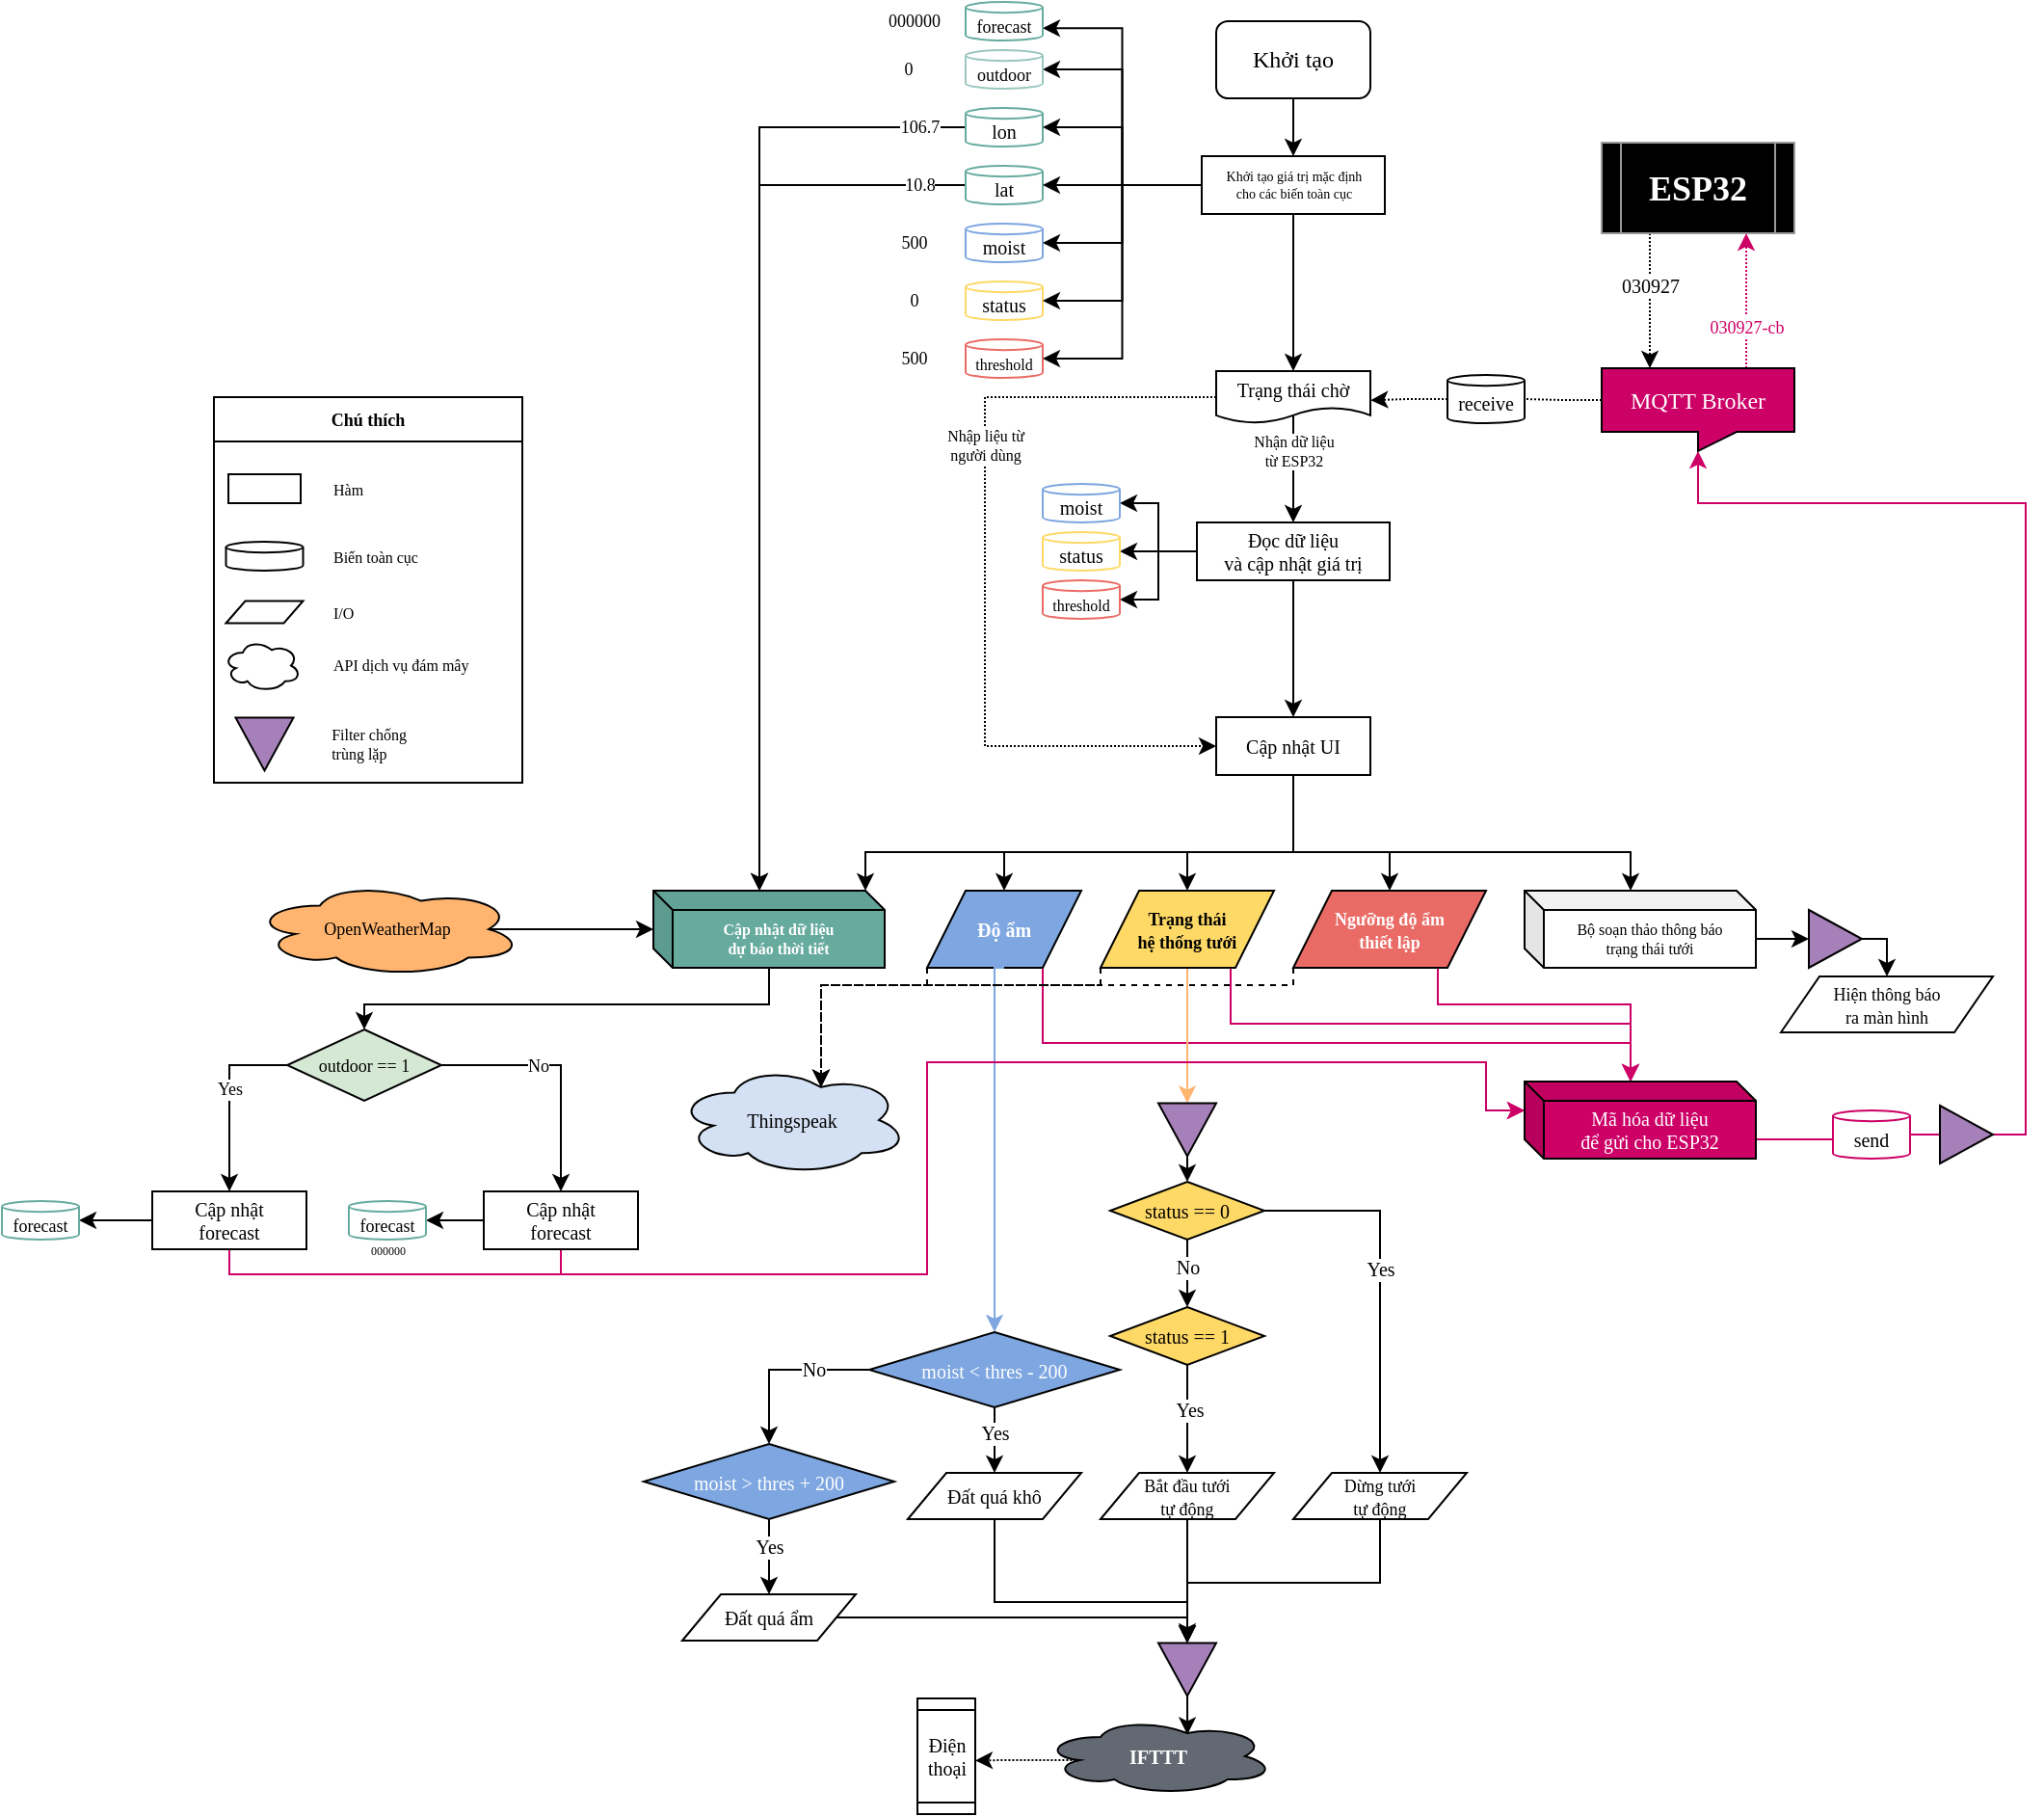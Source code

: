 <mxfile version="19.0.3" type="device"><diagram id="69EsUWG4uDoxKol1elJh" name="Page-1"><mxGraphModel dx="2858" dy="1293" grid="1" gridSize="10" guides="1" tooltips="1" connect="1" arrows="1" fold="1" page="1" pageScale="1" pageWidth="827" pageHeight="1169" math="0" shadow="0"><root><mxCell id="0"/><mxCell id="1" parent="0"/><mxCell id="ueAoI_WZ75rh0Wh4O91i-3" style="edgeStyle=orthogonalEdgeStyle;rounded=0;orthogonalLoop=1;jettySize=auto;html=1;entryX=0.5;entryY=0;entryDx=0;entryDy=0;exitX=0.5;exitY=0.847;exitDx=0;exitDy=0;exitPerimeter=0;" parent="1" source="ueAoI_WZ75rh0Wh4O91i-215" target="ueAoI_WZ75rh0Wh4O91i-10" edge="1"><mxGeometry relative="1" as="geometry"><mxPoint x="130" y="421.25" as="targetPoint"/><Array as="points"/></mxGeometry></mxCell><mxCell id="ueAoI_WZ75rh0Wh4O91i-4" value="Nhận dữ liệu&lt;br style=&quot;font-size: 8px;&quot;&gt;từ ESP32" style="edgeLabel;html=1;align=center;verticalAlign=middle;resizable=0;points=[];fontFamily=Be Vietnam Pro;fontSource=https%3A%2F%2Ffonts.googleapis.com%2Fcss%3Ffamily%3DBe%2BVietnam%2BPro;fontSize=8;" parent="ueAoI_WZ75rh0Wh4O91i-3" vertex="1" connectable="0"><mxGeometry x="-0.326" y="-1" relative="1" as="geometry"><mxPoint x="1" as="offset"/></mxGeometry></mxCell><mxCell id="ueAoI_WZ75rh0Wh4O91i-59" style="edgeStyle=orthogonalEdgeStyle;rounded=0;orthogonalLoop=1;jettySize=auto;html=1;entryX=0.5;entryY=0;entryDx=0;entryDy=0;fontFamily=Be Vietnam Pro;fontSource=https%3A%2F%2Ffonts.googleapis.com%2Fcss%3Ffamily%3DBe%2BVietnam%2BPro;fontSize=7;" parent="1" source="ueAoI_WZ75rh0Wh4O91i-1" target="ueAoI_WZ75rh0Wh4O91i-58" edge="1"><mxGeometry relative="1" as="geometry"/></mxCell><mxCell id="ueAoI_WZ75rh0Wh4O91i-1" value="&lt;font data-font-src=&quot;https://fonts.googleapis.com/css?family=Be+Vietnam+Pro&quot; face=&quot;Be Vietnam Pro&quot;&gt;Khởi tạo&lt;/font&gt;" style="rounded=1;whiteSpace=wrap;html=1;" parent="1" vertex="1"><mxGeometry x="90" y="150" width="80" height="40" as="geometry"/></mxCell><mxCell id="ueAoI_WZ75rh0Wh4O91i-70" style="edgeStyle=orthogonalEdgeStyle;rounded=0;orthogonalLoop=1;jettySize=auto;html=1;entryX=0;entryY=0.5;entryDx=0;entryDy=0;fontFamily=Be Vietnam Pro;fontSource=https%3A%2F%2Ffonts.googleapis.com%2Fcss%3Ffamily%3DBe%2BVietnam%2BPro;fontSize=7;exitX=0;exitY=0.5;exitDx=0;exitDy=0;dashed=1;dashPattern=1 1;" parent="1" source="ueAoI_WZ75rh0Wh4O91i-215" target="ueAoI_WZ75rh0Wh4O91i-18" edge="1"><mxGeometry relative="1" as="geometry"><Array as="points"><mxPoint x="-30" y="345"/><mxPoint x="-30" y="526"/></Array></mxGeometry></mxCell><mxCell id="ueAoI_WZ75rh0Wh4O91i-71" value="Nhập liệu từ&lt;br style=&quot;font-size: 8px;&quot;&gt;người dùng" style="edgeLabel;html=1;align=center;verticalAlign=middle;resizable=0;points=[];fontSize=8;fontFamily=Be Vietnam Pro;" parent="ueAoI_WZ75rh0Wh4O91i-70" vertex="1" connectable="0"><mxGeometry x="-0.15" relative="1" as="geometry"><mxPoint y="-34" as="offset"/></mxGeometry></mxCell><mxCell id="ueAoI_WZ75rh0Wh4O91i-14" style="edgeStyle=orthogonalEdgeStyle;rounded=0;orthogonalLoop=1;jettySize=auto;html=1;entryX=1;entryY=0.5;entryDx=0;entryDy=0;entryPerimeter=0;fontFamily=Be Vietnam Pro;fontSource=https%3A%2F%2Ffonts.googleapis.com%2Fcss%3Ffamily%3DBe%2BVietnam%2BPro;fontSize=10;" parent="1" source="ueAoI_WZ75rh0Wh4O91i-10" target="ueAoI_WZ75rh0Wh4O91i-12" edge="1"><mxGeometry relative="1" as="geometry"/></mxCell><mxCell id="ueAoI_WZ75rh0Wh4O91i-15" style="edgeStyle=orthogonalEdgeStyle;rounded=0;orthogonalLoop=1;jettySize=auto;html=1;exitX=0;exitY=0.5;exitDx=0;exitDy=0;entryX=1;entryY=0.5;entryDx=0;entryDy=0;entryPerimeter=0;fontFamily=Be Vietnam Pro;fontSource=https%3A%2F%2Ffonts.googleapis.com%2Fcss%3Ffamily%3DBe%2BVietnam%2BPro;fontSize=10;" parent="1" source="ueAoI_WZ75rh0Wh4O91i-10" target="ueAoI_WZ75rh0Wh4O91i-13" edge="1"><mxGeometry relative="1" as="geometry"/></mxCell><mxCell id="ueAoI_WZ75rh0Wh4O91i-29" style="edgeStyle=orthogonalEdgeStyle;rounded=0;orthogonalLoop=1;jettySize=auto;html=1;entryX=1;entryY=0.5;entryDx=0;entryDy=0;entryPerimeter=0;fontFamily=Be Vietnam Pro;fontSource=https%3A%2F%2Ffonts.googleapis.com%2Fcss%3Ffamily%3DBe%2BVietnam%2BPro;fontSize=8;" parent="1" source="ueAoI_WZ75rh0Wh4O91i-10" target="ueAoI_WZ75rh0Wh4O91i-28" edge="1"><mxGeometry relative="1" as="geometry"/></mxCell><mxCell id="ueAoI_WZ75rh0Wh4O91i-67" style="edgeStyle=orthogonalEdgeStyle;rounded=0;orthogonalLoop=1;jettySize=auto;html=1;entryX=0.5;entryY=0;entryDx=0;entryDy=0;fontFamily=Be Vietnam Pro;fontSource=https%3A%2F%2Ffonts.googleapis.com%2Fcss%3Ffamily%3DBe%2BVietnam%2BPro;fontSize=7;" parent="1" source="ueAoI_WZ75rh0Wh4O91i-10" target="ueAoI_WZ75rh0Wh4O91i-18" edge="1"><mxGeometry relative="1" as="geometry"/></mxCell><mxCell id="ueAoI_WZ75rh0Wh4O91i-10" value="Đọc dữ liệu&lt;br&gt;và cập nhật giá trị" style="rounded=0;whiteSpace=wrap;html=1;fontFamily=Be Vietnam Pro;fontSource=https%3A%2F%2Ffonts.googleapis.com%2Fcss%3Ffamily%3DBe%2BVietnam%2BPro;fontSize=10;" parent="1" vertex="1"><mxGeometry x="80" y="410" width="100" height="30" as="geometry"/></mxCell><mxCell id="ueAoI_WZ75rh0Wh4O91i-12" value="moist" style="shape=cylinder3;whiteSpace=wrap;html=1;boundedLbl=1;backgroundOutline=1;size=2.8;fontFamily=Be Vietnam Pro;fontSource=https%3A%2F%2Ffonts.googleapis.com%2Fcss%3Ffamily%3DBe%2BVietnam%2BPro;fontSize=10;strokeColor=#7EA6E0;" parent="1" vertex="1"><mxGeometry y="390" width="40" height="20" as="geometry"/></mxCell><mxCell id="ueAoI_WZ75rh0Wh4O91i-13" value="status" style="shape=cylinder3;whiteSpace=wrap;html=1;boundedLbl=1;backgroundOutline=1;size=2.8;fontFamily=Be Vietnam Pro;fontSource=https%3A%2F%2Ffonts.googleapis.com%2Fcss%3Ffamily%3DBe%2BVietnam%2BPro;fontSize=10;strokeColor=#FFD966;" parent="1" vertex="1"><mxGeometry y="415" width="40" height="20" as="geometry"/></mxCell><mxCell id="ueAoI_WZ75rh0Wh4O91i-26" style="edgeStyle=orthogonalEdgeStyle;rounded=0;orthogonalLoop=1;jettySize=auto;html=1;entryX=0.5;entryY=0;entryDx=0;entryDy=0;fontFamily=Be Vietnam Pro;fontSource=https%3A%2F%2Ffonts.googleapis.com%2Fcss%3Ffamily%3DBe%2BVietnam%2BPro;fontSize=10;" parent="1" source="ueAoI_WZ75rh0Wh4O91i-18" target="ueAoI_WZ75rh0Wh4O91i-22" edge="1"><mxGeometry relative="1" as="geometry"><Array as="points"><mxPoint x="130" y="581"/><mxPoint x="-20" y="581"/></Array></mxGeometry></mxCell><mxCell id="ueAoI_WZ75rh0Wh4O91i-27" style="edgeStyle=orthogonalEdgeStyle;rounded=0;orthogonalLoop=1;jettySize=auto;html=1;entryX=0.5;entryY=0;entryDx=0;entryDy=0;fontFamily=Be Vietnam Pro;fontSource=https%3A%2F%2Ffonts.googleapis.com%2Fcss%3Ffamily%3DBe%2BVietnam%2BPro;fontSize=10;" parent="1" source="ueAoI_WZ75rh0Wh4O91i-18" target="ueAoI_WZ75rh0Wh4O91i-23" edge="1"><mxGeometry relative="1" as="geometry"><Array as="points"><mxPoint x="130" y="581"/><mxPoint x="75" y="581"/></Array></mxGeometry></mxCell><mxCell id="ueAoI_WZ75rh0Wh4O91i-31" style="edgeStyle=orthogonalEdgeStyle;rounded=0;orthogonalLoop=1;jettySize=auto;html=1;entryX=0.5;entryY=0;entryDx=0;entryDy=0;fontFamily=Be Vietnam Pro;fontSource=https%3A%2F%2Ffonts.googleapis.com%2Fcss%3Ffamily%3DBe%2BVietnam%2BPro;fontSize=9;" parent="1" source="ueAoI_WZ75rh0Wh4O91i-18" target="ueAoI_WZ75rh0Wh4O91i-30" edge="1"><mxGeometry relative="1" as="geometry"><Array as="points"><mxPoint x="130" y="581"/><mxPoint x="180" y="581"/></Array></mxGeometry></mxCell><mxCell id="ueAoI_WZ75rh0Wh4O91i-36" style="edgeStyle=orthogonalEdgeStyle;rounded=0;orthogonalLoop=1;jettySize=auto;html=1;entryX=0;entryY=0;entryDx=55;entryDy=0;entryPerimeter=0;fontFamily=Be Vietnam Pro;fontSource=https%3A%2F%2Ffonts.googleapis.com%2Fcss%3Ffamily%3DBe%2BVietnam%2BPro;fontSize=8;" parent="1" source="ueAoI_WZ75rh0Wh4O91i-18" target="ueAoI_WZ75rh0Wh4O91i-35" edge="1"><mxGeometry relative="1" as="geometry"><Array as="points"><mxPoint x="130" y="581"/><mxPoint x="305" y="581"/></Array></mxGeometry></mxCell><mxCell id="ueAoI_WZ75rh0Wh4O91i-44" style="edgeStyle=orthogonalEdgeStyle;rounded=0;orthogonalLoop=1;jettySize=auto;html=1;fontFamily=Be Vietnam Pro;fontSource=https%3A%2F%2Ffonts.googleapis.com%2Fcss%3Ffamily%3DBe%2BVietnam%2BPro;fontSize=8;entryX=0;entryY=0;entryDx=110;entryDy=0;entryPerimeter=0;" parent="1" source="ueAoI_WZ75rh0Wh4O91i-18" target="ueAoI_WZ75rh0Wh4O91i-43" edge="1"><mxGeometry relative="1" as="geometry"><mxPoint x="-140" y="600" as="targetPoint"/><Array as="points"><mxPoint x="130" y="581"/><mxPoint x="-92" y="581"/></Array></mxGeometry></mxCell><mxCell id="ueAoI_WZ75rh0Wh4O91i-18" value="Cập nhật UI" style="rounded=0;whiteSpace=wrap;html=1;fontFamily=Be Vietnam Pro;fontSource=https%3A%2F%2Ffonts.googleapis.com%2Fcss%3Ffamily%3DBe%2BVietnam%2BPro;fontSize=10;" parent="1" vertex="1"><mxGeometry x="90" y="511" width="80" height="30" as="geometry"/></mxCell><mxCell id="ueAoI_WZ75rh0Wh4O91i-118" style="edgeStyle=orthogonalEdgeStyle;rounded=0;orthogonalLoop=1;jettySize=auto;html=1;exitX=0;exitY=1;exitDx=0;exitDy=0;entryX=0.625;entryY=0.2;entryDx=0;entryDy=0;entryPerimeter=0;fontFamily=Be Vietnam Pro;fontSource=https%3A%2F%2Ffonts.googleapis.com%2Fcss%3Ffamily%3DBe%2BVietnam%2BPro;fontSize=10;fontColor=#000000;dashed=1;" parent="1" source="ueAoI_WZ75rh0Wh4O91i-22" target="ueAoI_WZ75rh0Wh4O91i-111" edge="1"><mxGeometry relative="1" as="geometry"><Array as="points"><mxPoint x="-60" y="650"/><mxPoint x="-115" y="650"/></Array></mxGeometry></mxCell><mxCell id="ueAoI_WZ75rh0Wh4O91i-187" style="edgeStyle=orthogonalEdgeStyle;rounded=0;orthogonalLoop=1;jettySize=auto;html=1;exitX=0.75;exitY=1;exitDx=0;exitDy=0;entryX=0;entryY=0;entryDx=55;entryDy=0;entryPerimeter=0;fontFamily=Be Vietnam Pro;fontSource=https%3A%2F%2Ffonts.googleapis.com%2Fcss%3Ffamily%3DBe%2BVietnam%2BPro;fontSize=10;fontColor=#FFFFFF;strokeColor=#CC0066;" parent="1" source="ueAoI_WZ75rh0Wh4O91i-22" target="ueAoI_WZ75rh0Wh4O91i-181" edge="1"><mxGeometry relative="1" as="geometry"><Array as="points"><mxPoint y="680"/><mxPoint x="305" y="680"/></Array></mxGeometry></mxCell><mxCell id="ueAoI_WZ75rh0Wh4O91i-22" value="&lt;font color=&quot;#ffffff&quot;&gt;&lt;b&gt;Độ ẩm&lt;/b&gt;&lt;/font&gt;" style="shape=parallelogram;perimeter=parallelogramPerimeter;whiteSpace=wrap;html=1;fixedSize=1;fontFamily=Be Vietnam Pro;fontSource=https%3A%2F%2Ffonts.googleapis.com%2Fcss%3Ffamily%3DBe%2BVietnam%2BPro;fontSize=10;fillColor=#7EA6E0;" parent="1" vertex="1"><mxGeometry x="-60" y="601" width="80" height="40" as="geometry"/></mxCell><mxCell id="ueAoI_WZ75rh0Wh4O91i-119" style="edgeStyle=orthogonalEdgeStyle;rounded=0;orthogonalLoop=1;jettySize=auto;html=1;exitX=0;exitY=1;exitDx=0;exitDy=0;entryX=0.625;entryY=0.2;entryDx=0;entryDy=0;entryPerimeter=0;fontFamily=Be Vietnam Pro;fontSource=https%3A%2F%2Ffonts.googleapis.com%2Fcss%3Ffamily%3DBe%2BVietnam%2BPro;fontSize=10;fontColor=#000000;dashed=1;" parent="1" source="ueAoI_WZ75rh0Wh4O91i-23" target="ueAoI_WZ75rh0Wh4O91i-111" edge="1"><mxGeometry relative="1" as="geometry"><Array as="points"><mxPoint x="30" y="650"/><mxPoint x="-115" y="650"/></Array></mxGeometry></mxCell><mxCell id="ueAoI_WZ75rh0Wh4O91i-122" style="edgeStyle=orthogonalEdgeStyle;rounded=0;orthogonalLoop=1;jettySize=auto;html=1;fontFamily=Be Vietnam Pro;fontSource=https%3A%2F%2Ffonts.googleapis.com%2Fcss%3Ffamily%3DBe%2BVietnam%2BPro;fontSize=10;fontColor=#000000;entryX=0.5;entryY=0;entryDx=0;entryDy=0;exitX=0.5;exitY=1;exitDx=0;exitDy=0;strokeColor=#7EA6E0;" parent="1" source="ueAoI_WZ75rh0Wh4O91i-22" target="ueAoI_WZ75rh0Wh4O91i-123" edge="1"><mxGeometry relative="1" as="geometry"><mxPoint x="75" y="750" as="targetPoint"/><Array as="points"><mxPoint x="-25" y="641"/></Array></mxGeometry></mxCell><mxCell id="ueAoI_WZ75rh0Wh4O91i-150" style="edgeStyle=orthogonalEdgeStyle;rounded=0;orthogonalLoop=1;jettySize=auto;html=1;entryX=0;entryY=0.5;entryDx=0;entryDy=0;fontFamily=Be Vietnam Pro;fontSource=https%3A%2F%2Ffonts.googleapis.com%2Fcss%3Ffamily%3DBe%2BVietnam%2BPro;fontSize=10;fontColor=#000000;strokeColor=#FFB570;" parent="1" source="ueAoI_WZ75rh0Wh4O91i-23" target="ueAoI_WZ75rh0Wh4O91i-149" edge="1"><mxGeometry relative="1" as="geometry"/></mxCell><mxCell id="ueAoI_WZ75rh0Wh4O91i-188" style="edgeStyle=orthogonalEdgeStyle;rounded=0;orthogonalLoop=1;jettySize=auto;html=1;exitX=0.75;exitY=1;exitDx=0;exitDy=0;entryX=0;entryY=0;entryDx=55;entryDy=0;entryPerimeter=0;fontFamily=Be Vietnam Pro;fontSource=https%3A%2F%2Ffonts.googleapis.com%2Fcss%3Ffamily%3DBe%2BVietnam%2BPro;fontSize=10;fontColor=#FFFFFF;strokeColor=#CC0066;" parent="1" source="ueAoI_WZ75rh0Wh4O91i-23" target="ueAoI_WZ75rh0Wh4O91i-181" edge="1"><mxGeometry relative="1" as="geometry"><Array as="points"><mxPoint x="98" y="670"/><mxPoint x="305" y="670"/></Array></mxGeometry></mxCell><mxCell id="ueAoI_WZ75rh0Wh4O91i-23" value="&lt;font style=&quot;font-size: 9px;&quot;&gt;&lt;b&gt;Trạng thái&lt;br&gt;hệ thống tưới&lt;/b&gt;&lt;/font&gt;" style="shape=parallelogram;perimeter=parallelogramPerimeter;whiteSpace=wrap;html=1;fixedSize=1;fontFamily=Be Vietnam Pro;fontSource=https%3A%2F%2Ffonts.googleapis.com%2Fcss%3Ffamily%3DBe%2BVietnam%2BPro;fontSize=10;size=20;fillColor=#FFD966;" parent="1" vertex="1"><mxGeometry x="30" y="601" width="90" height="40" as="geometry"/></mxCell><mxCell id="ueAoI_WZ75rh0Wh4O91i-28" value="&lt;font style=&quot;font-size: 8px;&quot;&gt;threshold&lt;/font&gt;" style="shape=cylinder3;whiteSpace=wrap;html=1;boundedLbl=1;backgroundOutline=1;size=2.8;fontFamily=Be Vietnam Pro;fontSource=https%3A%2F%2Ffonts.googleapis.com%2Fcss%3Ffamily%3DBe%2BVietnam%2BPro;fontSize=10;strokeColor=#EA6B66;" parent="1" vertex="1"><mxGeometry y="440" width="40" height="20" as="geometry"/></mxCell><mxCell id="ueAoI_WZ75rh0Wh4O91i-120" style="edgeStyle=orthogonalEdgeStyle;rounded=0;orthogonalLoop=1;jettySize=auto;html=1;exitX=0;exitY=1;exitDx=0;exitDy=0;entryX=0.625;entryY=0.2;entryDx=0;entryDy=0;entryPerimeter=0;fontFamily=Be Vietnam Pro;fontSource=https%3A%2F%2Ffonts.googleapis.com%2Fcss%3Ffamily%3DBe%2BVietnam%2BPro;fontSize=10;fontColor=#000000;dashed=1;" parent="1" source="ueAoI_WZ75rh0Wh4O91i-30" target="ueAoI_WZ75rh0Wh4O91i-111" edge="1"><mxGeometry relative="1" as="geometry"><Array as="points"><mxPoint x="130" y="650"/><mxPoint x="-115" y="650"/></Array></mxGeometry></mxCell><mxCell id="ueAoI_WZ75rh0Wh4O91i-189" style="edgeStyle=orthogonalEdgeStyle;rounded=0;orthogonalLoop=1;jettySize=auto;html=1;exitX=0.75;exitY=1;exitDx=0;exitDy=0;entryX=0;entryY=0;entryDx=55;entryDy=0;entryPerimeter=0;fontFamily=Be Vietnam Pro;fontSource=https%3A%2F%2Ffonts.googleapis.com%2Fcss%3Ffamily%3DBe%2BVietnam%2BPro;fontSize=10;fontColor=#FFFFFF;strokeColor=#CC0066;" parent="1" source="ueAoI_WZ75rh0Wh4O91i-30" target="ueAoI_WZ75rh0Wh4O91i-181" edge="1"><mxGeometry relative="1" as="geometry"><Array as="points"><mxPoint x="205" y="660"/><mxPoint x="305" y="660"/></Array></mxGeometry></mxCell><mxCell id="ueAoI_WZ75rh0Wh4O91i-30" value="&lt;font color=&quot;#ffffff&quot; style=&quot;font-size: 9px;&quot;&gt;&lt;b&gt;Ngưỡng độ ẩm&lt;br&gt;thiết lập&lt;/b&gt;&lt;/font&gt;" style="shape=parallelogram;perimeter=parallelogramPerimeter;whiteSpace=wrap;html=1;fixedSize=1;fontFamily=Be Vietnam Pro;fontSource=https%3A%2F%2Ffonts.googleapis.com%2Fcss%3Ffamily%3DBe%2BVietnam%2BPro;fontSize=10;fillColor=#EA6B66;" parent="1" vertex="1"><mxGeometry x="130" y="601" width="100" height="40" as="geometry"/></mxCell><mxCell id="ueAoI_WZ75rh0Wh4O91i-186" style="edgeStyle=orthogonalEdgeStyle;rounded=0;orthogonalLoop=1;jettySize=auto;html=1;exitX=1;exitY=0.5;exitDx=0;exitDy=0;entryX=0.5;entryY=0;entryDx=0;entryDy=0;fontFamily=Be Vietnam Pro;fontSource=https%3A%2F%2Ffonts.googleapis.com%2Fcss%3Ffamily%3DBe%2BVietnam%2BPro;fontSize=10;fontColor=#000000;strokeColor=default;" parent="1" source="ueAoI_WZ75rh0Wh4O91i-34" target="ueAoI_WZ75rh0Wh4O91i-40" edge="1"><mxGeometry relative="1" as="geometry"/></mxCell><mxCell id="ueAoI_WZ75rh0Wh4O91i-34" value="" style="triangle;whiteSpace=wrap;html=1;fontFamily=Be Vietnam Pro;fontSource=https%3A%2F%2Ffonts.googleapis.com%2Fcss%3Ffamily%3DBe%2BVietnam%2BPro;fontSize=9;align=left;rotation=0;fillColor=#A680B8;" parent="1" vertex="1"><mxGeometry x="397.5" y="611" width="27.5" height="30" as="geometry"/></mxCell><mxCell id="ueAoI_WZ75rh0Wh4O91i-182" style="edgeStyle=orthogonalEdgeStyle;rounded=0;orthogonalLoop=1;jettySize=auto;html=1;exitX=0;exitY=0;exitDx=120;exitDy=25;exitPerimeter=0;entryX=0;entryY=0.5;entryDx=0;entryDy=0;fontFamily=Be Vietnam Pro;fontSource=https%3A%2F%2Ffonts.googleapis.com%2Fcss%3Ffamily%3DBe%2BVietnam%2BPro;fontSize=10;fontColor=#000000;strokeColor=default;" parent="1" source="ueAoI_WZ75rh0Wh4O91i-35" target="ueAoI_WZ75rh0Wh4O91i-34" edge="1"><mxGeometry relative="1" as="geometry"/></mxCell><mxCell id="ueAoI_WZ75rh0Wh4O91i-35" value="Bộ soạn thảo thông báo&lt;br&gt;trạng thái tưới" style="shape=cube;whiteSpace=wrap;html=1;boundedLbl=1;backgroundOutline=1;darkOpacity=0.05;darkOpacity2=0.1;fontFamily=Be Vietnam Pro;fontSource=https%3A%2F%2Ffonts.googleapis.com%2Fcss%3Ffamily%3DBe%2BVietnam%2BPro;fontSize=8;size=10;" parent="1" vertex="1"><mxGeometry x="250" y="601" width="120" height="40" as="geometry"/></mxCell><mxCell id="ueAoI_WZ75rh0Wh4O91i-40" value="&lt;font style=&quot;font-size: 9px;&quot;&gt;Hiện thông báo&lt;br&gt;ra màn hình&lt;/font&gt;" style="shape=parallelogram;perimeter=parallelogramPerimeter;whiteSpace=wrap;html=1;fixedSize=1;fontFamily=Be Vietnam Pro;fontSource=https%3A%2F%2Ffonts.googleapis.com%2Fcss%3Ffamily%3DBe%2BVietnam%2BPro;fontSize=10;" parent="1" vertex="1"><mxGeometry x="383" y="645.5" width="110" height="29" as="geometry"/></mxCell><mxCell id="ueAoI_WZ75rh0Wh4O91i-84" style="edgeStyle=orthogonalEdgeStyle;rounded=0;orthogonalLoop=1;jettySize=auto;html=1;entryX=0.5;entryY=0;entryDx=0;entryDy=0;fontFamily=Be Vietnam Pro;fontSource=https%3A%2F%2Ffonts.googleapis.com%2Fcss%3Ffamily%3DBe%2BVietnam%2BPro;fontSize=9;fontColor=#000000;" parent="1" source="ueAoI_WZ75rh0Wh4O91i-43" target="ueAoI_WZ75rh0Wh4O91i-83" edge="1"><mxGeometry relative="1" as="geometry"><Array as="points"><mxPoint x="-142" y="660"/><mxPoint x="-352" y="660"/></Array></mxGeometry></mxCell><mxCell id="ueAoI_WZ75rh0Wh4O91i-43" value="&lt;font color=&quot;#ffffff&quot;&gt;&lt;b&gt;Cập nhật dữ liệu&lt;br&gt;dự báo thời tiết&lt;/b&gt;&lt;/font&gt;" style="shape=cube;whiteSpace=wrap;html=1;boundedLbl=1;backgroundOutline=1;darkOpacity=0.05;darkOpacity2=0.1;fontFamily=Be Vietnam Pro;fontSource=https%3A%2F%2Ffonts.googleapis.com%2Fcss%3Ffamily%3DBe%2BVietnam%2BPro;fontSize=8;size=10;fillColor=#67AB9F;" parent="1" vertex="1"><mxGeometry x="-202" y="601" width="120" height="40" as="geometry"/></mxCell><mxCell id="ueAoI_WZ75rh0Wh4O91i-74" style="edgeStyle=orthogonalEdgeStyle;rounded=0;orthogonalLoop=1;jettySize=auto;html=1;entryX=0;entryY=0;entryDx=55;entryDy=0;entryPerimeter=0;fontFamily=Be Vietnam Pro;fontSource=https%3A%2F%2Ffonts.googleapis.com%2Fcss%3Ffamily%3DBe%2BVietnam%2BPro;fontSize=8;" parent="1" source="ueAoI_WZ75rh0Wh4O91i-45" target="ueAoI_WZ75rh0Wh4O91i-43" edge="1"><mxGeometry relative="1" as="geometry"/></mxCell><mxCell id="ueAoI_WZ75rh0Wh4O91i-90" value="106.7" style="edgeLabel;html=1;align=center;verticalAlign=middle;resizable=0;points=[];fontSize=9;fontFamily=Be Vietnam Pro;fontColor=#000000;" parent="ueAoI_WZ75rh0Wh4O91i-74" vertex="1" connectable="0"><mxGeometry x="-0.902" relative="1" as="geometry"><mxPoint as="offset"/></mxGeometry></mxCell><mxCell id="ueAoI_WZ75rh0Wh4O91i-45" value="lon" style="shape=cylinder3;whiteSpace=wrap;html=1;boundedLbl=1;backgroundOutline=1;size=2.8;fontFamily=Be Vietnam Pro;fontSource=https%3A%2F%2Ffonts.googleapis.com%2Fcss%3Ffamily%3DBe%2BVietnam%2BPro;fontSize=10;strokeColor=#67AB9F;" parent="1" vertex="1"><mxGeometry x="-40" y="195" width="40" height="20" as="geometry"/></mxCell><mxCell id="ueAoI_WZ75rh0Wh4O91i-73" style="edgeStyle=orthogonalEdgeStyle;rounded=0;orthogonalLoop=1;jettySize=auto;html=1;exitX=0;exitY=0.5;exitDx=0;exitDy=0;exitPerimeter=0;fontFamily=Be Vietnam Pro;fontSource=https%3A%2F%2Ffonts.googleapis.com%2Fcss%3Ffamily%3DBe%2BVietnam%2BPro;fontSize=8;entryX=0;entryY=0;entryDx=55;entryDy=0;entryPerimeter=0;" parent="1" source="ueAoI_WZ75rh0Wh4O91i-49" target="ueAoI_WZ75rh0Wh4O91i-43" edge="1"><mxGeometry relative="1" as="geometry"><mxPoint x="-200" y="780" as="targetPoint"/></mxGeometry></mxCell><mxCell id="ueAoI_WZ75rh0Wh4O91i-88" value="10.8" style="edgeLabel;html=1;align=center;verticalAlign=middle;resizable=0;points=[];fontSize=9;fontFamily=Be Vietnam Pro;fontColor=#000000;" parent="ueAoI_WZ75rh0Wh4O91i-73" vertex="1" connectable="0"><mxGeometry x="-0.897" relative="1" as="geometry"><mxPoint as="offset"/></mxGeometry></mxCell><mxCell id="ueAoI_WZ75rh0Wh4O91i-49" value="lat" style="shape=cylinder3;whiteSpace=wrap;html=1;boundedLbl=1;backgroundOutline=1;size=2.8;fontFamily=Be Vietnam Pro;fontSource=https%3A%2F%2Ffonts.googleapis.com%2Fcss%3Ffamily%3DBe%2BVietnam%2BPro;fontSize=10;strokeColor=#67AB9F;" parent="1" vertex="1"><mxGeometry x="-40" y="225" width="40" height="20" as="geometry"/></mxCell><mxCell id="ueAoI_WZ75rh0Wh4O91i-52" value="moist" style="shape=cylinder3;whiteSpace=wrap;html=1;boundedLbl=1;backgroundOutline=1;size=2.8;fontFamily=Be Vietnam Pro;fontSource=https%3A%2F%2Ffonts.googleapis.com%2Fcss%3Ffamily%3DBe%2BVietnam%2BPro;fontSize=10;strokeColor=#7EA6E0;" parent="1" vertex="1"><mxGeometry x="-40" y="255" width="40" height="20" as="geometry"/></mxCell><mxCell id="ueAoI_WZ75rh0Wh4O91i-53" value="status" style="shape=cylinder3;whiteSpace=wrap;html=1;boundedLbl=1;backgroundOutline=1;size=2.8;fontFamily=Be Vietnam Pro;fontSource=https%3A%2F%2Ffonts.googleapis.com%2Fcss%3Ffamily%3DBe%2BVietnam%2BPro;fontSize=10;strokeColor=#FFD966;" parent="1" vertex="1"><mxGeometry x="-40" y="285" width="40" height="20" as="geometry"/></mxCell><mxCell id="ueAoI_WZ75rh0Wh4O91i-54" value="&lt;font style=&quot;font-size: 8px;&quot;&gt;threshold&lt;/font&gt;" style="shape=cylinder3;whiteSpace=wrap;html=1;boundedLbl=1;backgroundOutline=1;size=2.8;fontFamily=Be Vietnam Pro;fontSource=https%3A%2F%2Ffonts.googleapis.com%2Fcss%3Ffamily%3DBe%2BVietnam%2BPro;fontSize=10;strokeColor=#EA6B66;" parent="1" vertex="1"><mxGeometry x="-40" y="315" width="40" height="20" as="geometry"/></mxCell><mxCell id="ueAoI_WZ75rh0Wh4O91i-60" style="edgeStyle=orthogonalEdgeStyle;rounded=0;orthogonalLoop=1;jettySize=auto;html=1;fontFamily=Be Vietnam Pro;fontSource=https%3A%2F%2Ffonts.googleapis.com%2Fcss%3Ffamily%3DBe%2BVietnam%2BPro;fontSize=7;entryX=0.5;entryY=0;entryDx=0;entryDy=0;" parent="1" source="ueAoI_WZ75rh0Wh4O91i-58" target="ueAoI_WZ75rh0Wh4O91i-215" edge="1"><mxGeometry relative="1" as="geometry"/></mxCell><mxCell id="ueAoI_WZ75rh0Wh4O91i-61" style="edgeStyle=orthogonalEdgeStyle;rounded=0;orthogonalLoop=1;jettySize=auto;html=1;entryX=1;entryY=0.5;entryDx=0;entryDy=0;entryPerimeter=0;fontFamily=Be Vietnam Pro;fontSource=https%3A%2F%2Ffonts.googleapis.com%2Fcss%3Ffamily%3DBe%2BVietnam%2BPro;fontSize=7;" parent="1" source="ueAoI_WZ75rh0Wh4O91i-58" target="ueAoI_WZ75rh0Wh4O91i-45" edge="1"><mxGeometry relative="1" as="geometry"/></mxCell><mxCell id="ueAoI_WZ75rh0Wh4O91i-63" style="edgeStyle=orthogonalEdgeStyle;rounded=0;orthogonalLoop=1;jettySize=auto;html=1;entryX=1;entryY=0.5;entryDx=0;entryDy=0;entryPerimeter=0;fontFamily=Be Vietnam Pro;fontSource=https%3A%2F%2Ffonts.googleapis.com%2Fcss%3Ffamily%3DBe%2BVietnam%2BPro;fontSize=7;" parent="1" source="ueAoI_WZ75rh0Wh4O91i-58" target="ueAoI_WZ75rh0Wh4O91i-49" edge="1"><mxGeometry relative="1" as="geometry"/></mxCell><mxCell id="ueAoI_WZ75rh0Wh4O91i-64" style="edgeStyle=orthogonalEdgeStyle;rounded=0;orthogonalLoop=1;jettySize=auto;html=1;entryX=1;entryY=0.5;entryDx=0;entryDy=0;entryPerimeter=0;fontFamily=Be Vietnam Pro;fontSource=https%3A%2F%2Ffonts.googleapis.com%2Fcss%3Ffamily%3DBe%2BVietnam%2BPro;fontSize=7;" parent="1" source="ueAoI_WZ75rh0Wh4O91i-58" target="ueAoI_WZ75rh0Wh4O91i-52" edge="1"><mxGeometry relative="1" as="geometry"/></mxCell><mxCell id="ueAoI_WZ75rh0Wh4O91i-65" style="edgeStyle=orthogonalEdgeStyle;rounded=0;orthogonalLoop=1;jettySize=auto;html=1;entryX=1;entryY=0.5;entryDx=0;entryDy=0;entryPerimeter=0;fontFamily=Be Vietnam Pro;fontSource=https%3A%2F%2Ffonts.googleapis.com%2Fcss%3Ffamily%3DBe%2BVietnam%2BPro;fontSize=7;" parent="1" source="ueAoI_WZ75rh0Wh4O91i-58" target="ueAoI_WZ75rh0Wh4O91i-53" edge="1"><mxGeometry relative="1" as="geometry"/></mxCell><mxCell id="ueAoI_WZ75rh0Wh4O91i-66" style="edgeStyle=orthogonalEdgeStyle;rounded=0;orthogonalLoop=1;jettySize=auto;html=1;entryX=1;entryY=0.5;entryDx=0;entryDy=0;entryPerimeter=0;fontFamily=Be Vietnam Pro;fontSource=https%3A%2F%2Ffonts.googleapis.com%2Fcss%3Ffamily%3DBe%2BVietnam%2BPro;fontSize=7;" parent="1" source="ueAoI_WZ75rh0Wh4O91i-58" target="ueAoI_WZ75rh0Wh4O91i-54" edge="1"><mxGeometry relative="1" as="geometry"/></mxCell><mxCell id="ueAoI_WZ75rh0Wh4O91i-82" style="edgeStyle=orthogonalEdgeStyle;rounded=0;orthogonalLoop=1;jettySize=auto;html=1;entryX=1;entryY=0.5;entryDx=0;entryDy=0;entryPerimeter=0;fontFamily=Be Vietnam Pro;fontSource=https%3A%2F%2Ffonts.googleapis.com%2Fcss%3Ffamily%3DBe%2BVietnam%2BPro;fontSize=9;fontColor=#FFFFFF;" parent="1" source="ueAoI_WZ75rh0Wh4O91i-58" target="ueAoI_WZ75rh0Wh4O91i-81" edge="1"><mxGeometry relative="1" as="geometry"/></mxCell><mxCell id="ueAoI_WZ75rh0Wh4O91i-87" style="edgeStyle=orthogonalEdgeStyle;rounded=0;orthogonalLoop=1;jettySize=auto;html=1;entryX=1;entryY=0;entryDx=0;entryDy=13.6;entryPerimeter=0;fontFamily=Be Vietnam Pro;fontSource=https%3A%2F%2Ffonts.googleapis.com%2Fcss%3Ffamily%3DBe%2BVietnam%2BPro;fontSize=9;fontColor=#000000;" parent="1" source="ueAoI_WZ75rh0Wh4O91i-58" target="ueAoI_WZ75rh0Wh4O91i-86" edge="1"><mxGeometry relative="1" as="geometry"/></mxCell><mxCell id="ueAoI_WZ75rh0Wh4O91i-58" value="Khởi tạo giá trị mặc định&lt;br&gt;cho các biến toàn cục" style="rounded=0;whiteSpace=wrap;html=1;fontFamily=Be Vietnam Pro;fontSource=https%3A%2F%2Ffonts.googleapis.com%2Fcss%3Ffamily%3DBe%2BVietnam%2BPro;fontSize=7;" parent="1" vertex="1"><mxGeometry x="82.5" y="220" width="95" height="30" as="geometry"/></mxCell><mxCell id="ueAoI_WZ75rh0Wh4O91i-81" value="&lt;font style=&quot;font-size: 9px;&quot;&gt;outdoor&lt;/font&gt;" style="shape=cylinder3;whiteSpace=wrap;html=1;boundedLbl=1;backgroundOutline=1;size=2.8;fontFamily=Be Vietnam Pro;fontSource=https%3A%2F%2Ffonts.googleapis.com%2Fcss%3Ffamily%3DBe%2BVietnam%2BPro;fontSize=10;strokeColor=#9AC7BF;" parent="1" vertex="1"><mxGeometry x="-40" y="165" width="40" height="20" as="geometry"/></mxCell><mxCell id="ueAoI_WZ75rh0Wh4O91i-100" style="edgeStyle=orthogonalEdgeStyle;rounded=0;orthogonalLoop=1;jettySize=auto;html=1;entryX=0.5;entryY=0;entryDx=0;entryDy=0;fontFamily=Be Vietnam Pro;fontSource=https%3A%2F%2Ffonts.googleapis.com%2Fcss%3Ffamily%3DBe%2BVietnam%2BPro;fontSize=9;fontColor=#000000;exitX=0;exitY=0.5;exitDx=0;exitDy=0;" parent="1" source="ueAoI_WZ75rh0Wh4O91i-83" target="ueAoI_WZ75rh0Wh4O91i-99" edge="1"><mxGeometry relative="1" as="geometry"/></mxCell><mxCell id="ueAoI_WZ75rh0Wh4O91i-101" value="Yes" style="edgeLabel;html=1;align=center;verticalAlign=middle;resizable=0;points=[];fontSize=9;fontFamily=Be Vietnam Pro;fontColor=#000000;" parent="ueAoI_WZ75rh0Wh4O91i-100" vertex="1" connectable="0"><mxGeometry x="-0.767" y="1" relative="1" as="geometry"><mxPoint x="-19" y="11" as="offset"/></mxGeometry></mxCell><mxCell id="ueAoI_WZ75rh0Wh4O91i-105" style="edgeStyle=orthogonalEdgeStyle;rounded=0;orthogonalLoop=1;jettySize=auto;html=1;exitX=1;exitY=0.5;exitDx=0;exitDy=0;entryX=0.5;entryY=0;entryDx=0;entryDy=0;fontFamily=Be Vietnam Pro;fontSource=https%3A%2F%2Ffonts.googleapis.com%2Fcss%3Ffamily%3DBe%2BVietnam%2BPro;fontSize=9;fontColor=#000000;" parent="1" source="ueAoI_WZ75rh0Wh4O91i-83" target="ueAoI_WZ75rh0Wh4O91i-104" edge="1"><mxGeometry relative="1" as="geometry"/></mxCell><mxCell id="ueAoI_WZ75rh0Wh4O91i-109" value="No" style="edgeLabel;html=1;align=center;verticalAlign=middle;resizable=0;points=[];fontSize=9;fontFamily=Be Vietnam Pro;fontColor=#000000;" parent="ueAoI_WZ75rh0Wh4O91i-105" vertex="1" connectable="0"><mxGeometry x="-0.219" relative="1" as="geometry"><mxPoint as="offset"/></mxGeometry></mxCell><mxCell id="ueAoI_WZ75rh0Wh4O91i-83" value="&lt;font color=&quot;#000000&quot;&gt;outdoor == 1&lt;/font&gt;" style="rhombus;whiteSpace=wrap;html=1;fontFamily=Be Vietnam Pro;fontSource=https%3A%2F%2Ffonts.googleapis.com%2Fcss%3Ffamily%3DBe%2BVietnam%2BPro;fontSize=9;fontColor=#FFFFFF;strokeColor=#000000;fillColor=#D5E8D4;" parent="1" vertex="1"><mxGeometry x="-392" y="673" width="80" height="37" as="geometry"/></mxCell><mxCell id="ueAoI_WZ75rh0Wh4O91i-86" value="&lt;font style=&quot;font-size: 9px;&quot;&gt;forecast&lt;/font&gt;" style="shape=cylinder3;whiteSpace=wrap;html=1;boundedLbl=1;backgroundOutline=1;size=2.8;fontFamily=Be Vietnam Pro;fontSource=https%3A%2F%2Ffonts.googleapis.com%2Fcss%3Ffamily%3DBe%2BVietnam%2BPro;fontSize=10;strokeColor=#67AB9F;" parent="1" vertex="1"><mxGeometry x="-40" y="140" width="40" height="20" as="geometry"/></mxCell><mxCell id="ueAoI_WZ75rh0Wh4O91i-91" value="500" style="text;html=1;align=center;verticalAlign=middle;resizable=0;points=[];autosize=1;strokeColor=none;fillColor=none;fontSize=9;fontFamily=Be Vietnam Pro;fontColor=#000000;" parent="1" vertex="1"><mxGeometry x="-82" y="255" width="30" height="20" as="geometry"/></mxCell><mxCell id="ueAoI_WZ75rh0Wh4O91i-92" value="0" style="text;html=1;align=center;verticalAlign=middle;resizable=0;points=[];autosize=1;strokeColor=none;fillColor=none;fontSize=9;fontFamily=Be Vietnam Pro;fontColor=#000000;" parent="1" vertex="1"><mxGeometry x="-77" y="285" width="20" height="20" as="geometry"/></mxCell><mxCell id="ueAoI_WZ75rh0Wh4O91i-93" value="500" style="text;html=1;align=center;verticalAlign=middle;resizable=0;points=[];autosize=1;strokeColor=none;fillColor=none;fontSize=9;fontFamily=Be Vietnam Pro;fontColor=#000000;" parent="1" vertex="1"><mxGeometry x="-82" y="315" width="30" height="20" as="geometry"/></mxCell><mxCell id="ueAoI_WZ75rh0Wh4O91i-94" value="0" style="text;html=1;align=center;verticalAlign=middle;resizable=0;points=[];autosize=1;strokeColor=none;fillColor=none;fontSize=9;fontFamily=Be Vietnam Pro;fontColor=#000000;" parent="1" vertex="1"><mxGeometry x="-80" y="165" width="20" height="20" as="geometry"/></mxCell><mxCell id="ueAoI_WZ75rh0Wh4O91i-95" value="000000" style="text;html=1;align=center;verticalAlign=middle;resizable=0;points=[];autosize=1;strokeColor=none;fillColor=none;fontSize=9;fontFamily=Be Vietnam Pro;fontColor=#000000;" parent="1" vertex="1"><mxGeometry x="-92" y="140" width="50" height="20" as="geometry"/></mxCell><mxCell id="ueAoI_WZ75rh0Wh4O91i-98" style="edgeStyle=orthogonalEdgeStyle;rounded=0;orthogonalLoop=1;jettySize=auto;html=1;exitX=0.875;exitY=0.5;exitDx=0;exitDy=0;exitPerimeter=0;fontFamily=Be Vietnam Pro;fontSource=https%3A%2F%2Ffonts.googleapis.com%2Fcss%3Ffamily%3DBe%2BVietnam%2BPro;fontSize=9;fontColor=#000000;" parent="1" source="ueAoI_WZ75rh0Wh4O91i-96" target="ueAoI_WZ75rh0Wh4O91i-43" edge="1"><mxGeometry relative="1" as="geometry"/></mxCell><mxCell id="ueAoI_WZ75rh0Wh4O91i-96" value="OpenWeatherMap" style="ellipse;shape=cloud;whiteSpace=wrap;html=1;fontFamily=Be Vietnam Pro;fontSource=https%3A%2F%2Ffonts.googleapis.com%2Fcss%3Ffamily%3DBe%2BVietnam%2BPro;fontSize=9;fontColor=#000000;strokeColor=#000000;fillColor=#FFB570;" parent="1" vertex="1"><mxGeometry x="-410" y="596.5" width="140" height="49" as="geometry"/></mxCell><mxCell id="ueAoI_WZ75rh0Wh4O91i-103" style="edgeStyle=orthogonalEdgeStyle;rounded=0;orthogonalLoop=1;jettySize=auto;html=1;entryX=1;entryY=0.5;entryDx=0;entryDy=0;entryPerimeter=0;fontFamily=Be Vietnam Pro;fontSource=https%3A%2F%2Ffonts.googleapis.com%2Fcss%3Ffamily%3DBe%2BVietnam%2BPro;fontSize=9;fontColor=#000000;" parent="1" source="ueAoI_WZ75rh0Wh4O91i-99" target="ueAoI_WZ75rh0Wh4O91i-102" edge="1"><mxGeometry relative="1" as="geometry"/></mxCell><mxCell id="ueAoI_WZ75rh0Wh4O91i-191" style="edgeStyle=orthogonalEdgeStyle;rounded=0;orthogonalLoop=1;jettySize=auto;html=1;entryX=0;entryY=0;entryDx=0;entryDy=15;entryPerimeter=0;fontFamily=Be Vietnam Pro;fontSource=https%3A%2F%2Ffonts.googleapis.com%2Fcss%3Ffamily%3DBe%2BVietnam%2BPro;fontSize=10;fontColor=#FFFFFF;strokeColor=#CC0066;" parent="1" source="ueAoI_WZ75rh0Wh4O91i-99" target="ueAoI_WZ75rh0Wh4O91i-181" edge="1"><mxGeometry relative="1" as="geometry"><Array as="points"><mxPoint x="-422" y="800"/><mxPoint x="-60" y="800"/><mxPoint x="-60" y="690"/><mxPoint x="230" y="690"/><mxPoint x="230" y="715"/></Array></mxGeometry></mxCell><mxCell id="ueAoI_WZ75rh0Wh4O91i-99" value="Cập nhật&lt;br&gt;forecast" style="rounded=0;whiteSpace=wrap;html=1;fontFamily=Be Vietnam Pro;fontSource=https%3A%2F%2Ffonts.googleapis.com%2Fcss%3Ffamily%3DBe%2BVietnam%2BPro;fontSize=10;" parent="1" vertex="1"><mxGeometry x="-462" y="757" width="80" height="30" as="geometry"/></mxCell><mxCell id="ueAoI_WZ75rh0Wh4O91i-102" value="&lt;font style=&quot;font-size: 9px;&quot;&gt;forecast&lt;/font&gt;" style="shape=cylinder3;whiteSpace=wrap;html=1;boundedLbl=1;backgroundOutline=1;size=2.8;fontFamily=Be Vietnam Pro;fontSource=https%3A%2F%2Ffonts.googleapis.com%2Fcss%3Ffamily%3DBe%2BVietnam%2BPro;fontSize=10;strokeColor=#67AB9F;" parent="1" vertex="1"><mxGeometry x="-540" y="762" width="40" height="20" as="geometry"/></mxCell><mxCell id="ueAoI_WZ75rh0Wh4O91i-110" style="edgeStyle=orthogonalEdgeStyle;rounded=0;orthogonalLoop=1;jettySize=auto;html=1;entryX=1;entryY=0.5;entryDx=0;entryDy=0;entryPerimeter=0;fontFamily=Be Vietnam Pro;fontSource=https%3A%2F%2Ffonts.googleapis.com%2Fcss%3Ffamily%3DBe%2BVietnam%2BPro;fontSize=9;fontColor=#000000;" parent="1" source="ueAoI_WZ75rh0Wh4O91i-104" target="ueAoI_WZ75rh0Wh4O91i-106" edge="1"><mxGeometry relative="1" as="geometry"/></mxCell><mxCell id="ueAoI_WZ75rh0Wh4O91i-192" style="edgeStyle=orthogonalEdgeStyle;rounded=0;orthogonalLoop=1;jettySize=auto;html=1;entryX=0;entryY=0;entryDx=0;entryDy=15;entryPerimeter=0;fontFamily=Be Vietnam Pro;fontSource=https%3A%2F%2Ffonts.googleapis.com%2Fcss%3Ffamily%3DBe%2BVietnam%2BPro;fontSize=10;fontColor=#FFFFFF;strokeColor=#CC0066;" parent="1" source="ueAoI_WZ75rh0Wh4O91i-104" target="ueAoI_WZ75rh0Wh4O91i-181" edge="1"><mxGeometry relative="1" as="geometry"><Array as="points"><mxPoint x="-250" y="800"/><mxPoint x="-60" y="800"/><mxPoint x="-60" y="690"/><mxPoint x="230" y="690"/><mxPoint x="230" y="715"/></Array></mxGeometry></mxCell><mxCell id="ueAoI_WZ75rh0Wh4O91i-104" value="Cập nhật&lt;br&gt;forecast" style="rounded=0;whiteSpace=wrap;html=1;fontFamily=Be Vietnam Pro;fontSource=https%3A%2F%2Ffonts.googleapis.com%2Fcss%3Ffamily%3DBe%2BVietnam%2BPro;fontSize=10;" parent="1" vertex="1"><mxGeometry x="-290" y="757" width="80" height="30" as="geometry"/></mxCell><mxCell id="ueAoI_WZ75rh0Wh4O91i-106" value="&lt;font style=&quot;font-size: 9px;&quot;&gt;forecast&lt;/font&gt;" style="shape=cylinder3;whiteSpace=wrap;html=1;boundedLbl=1;backgroundOutline=1;size=2.8;fontFamily=Be Vietnam Pro;fontSource=https%3A%2F%2Ffonts.googleapis.com%2Fcss%3Ffamily%3DBe%2BVietnam%2BPro;fontSize=10;strokeColor=#67AB9F;" parent="1" vertex="1"><mxGeometry x="-360" y="762" width="40" height="20" as="geometry"/></mxCell><mxCell id="ueAoI_WZ75rh0Wh4O91i-108" value="&lt;font style=&quot;font-size: 6px;&quot;&gt;000000&lt;/font&gt;" style="text;html=1;align=center;verticalAlign=middle;resizable=0;points=[];autosize=1;strokeColor=none;fillColor=none;fontSize=9;fontFamily=Be Vietnam Pro;fontColor=#000000;" parent="1" vertex="1"><mxGeometry x="-360" y="777" width="40" height="20" as="geometry"/></mxCell><mxCell id="ueAoI_WZ75rh0Wh4O91i-111" value="&lt;font style=&quot;font-size: 10px;&quot;&gt;Thingspeak&lt;/font&gt;" style="ellipse;shape=cloud;whiteSpace=wrap;html=1;fontFamily=Be Vietnam Pro;fontSource=https%3A%2F%2Ffonts.googleapis.com%2Fcss%3Ffamily%3DBe%2BVietnam%2BPro;fontSize=6;fontColor=#000000;strokeColor=#000000;fillColor=#D4E1F5;" parent="1" vertex="1"><mxGeometry x="-190" y="691.5" width="120" height="57" as="geometry"/></mxCell><mxCell id="ueAoI_WZ75rh0Wh4O91i-129" style="edgeStyle=orthogonalEdgeStyle;rounded=0;orthogonalLoop=1;jettySize=auto;html=1;entryX=0.5;entryY=0;entryDx=0;entryDy=0;fontFamily=Be Vietnam Pro;fontSource=https%3A%2F%2Ffonts.googleapis.com%2Fcss%3Ffamily%3DBe%2BVietnam%2BPro;fontSize=10;fontColor=#FFFFFF;" parent="1" source="ueAoI_WZ75rh0Wh4O91i-121" target="ueAoI_WZ75rh0Wh4O91i-128" edge="1"><mxGeometry relative="1" as="geometry"/></mxCell><mxCell id="ueAoI_WZ75rh0Wh4O91i-142" value="Yes" style="edgeLabel;html=1;align=center;verticalAlign=middle;resizable=0;points=[];fontSize=10;fontFamily=Be Vietnam Pro;fontColor=#000000;" parent="ueAoI_WZ75rh0Wh4O91i-129" vertex="1" connectable="0"><mxGeometry x="-0.806" y="1" relative="1" as="geometry"><mxPoint x="-1" y="10" as="offset"/></mxGeometry></mxCell><mxCell id="ueAoI_WZ75rh0Wh4O91i-121" value="&lt;font color=&quot;#ffffff&quot;&gt;moist &amp;gt; thres + 200&lt;/font&gt;" style="rhombus;whiteSpace=wrap;html=1;fontFamily=Be Vietnam Pro;fontSource=https%3A%2F%2Ffonts.googleapis.com%2Fcss%3Ffamily%3DBe%2BVietnam%2BPro;fontSize=10;fontColor=#000000;strokeColor=#000000;fillColor=#7EA6E0;" parent="1" vertex="1"><mxGeometry x="-207" y="888" width="130" height="39" as="geometry"/></mxCell><mxCell id="ueAoI_WZ75rh0Wh4O91i-133" style="edgeStyle=orthogonalEdgeStyle;rounded=0;orthogonalLoop=1;jettySize=auto;html=1;entryX=0.5;entryY=0;entryDx=0;entryDy=0;fontFamily=Be Vietnam Pro;fontSource=https%3A%2F%2Ffonts.googleapis.com%2Fcss%3Ffamily%3DBe%2BVietnam%2BPro;fontSize=10;fontColor=#FFFFFF;exitX=0.5;exitY=1;exitDx=0;exitDy=0;" parent="1" source="ueAoI_WZ75rh0Wh4O91i-123" target="ueAoI_WZ75rh0Wh4O91i-132" edge="1"><mxGeometry relative="1" as="geometry"><mxPoint x="-25" y="870" as="sourcePoint"/></mxGeometry></mxCell><mxCell id="ueAoI_WZ75rh0Wh4O91i-143" value="Yes" style="edgeLabel;html=1;align=center;verticalAlign=middle;resizable=0;points=[];fontSize=10;fontFamily=Be Vietnam Pro;fontColor=#000000;" parent="ueAoI_WZ75rh0Wh4O91i-133" vertex="1" connectable="0"><mxGeometry x="-0.672" relative="1" as="geometry"><mxPoint y="7" as="offset"/></mxGeometry></mxCell><mxCell id="ueAoI_WZ75rh0Wh4O91i-146" style="edgeStyle=orthogonalEdgeStyle;rounded=0;orthogonalLoop=1;jettySize=auto;html=1;exitX=0;exitY=0.5;exitDx=0;exitDy=0;entryX=0.5;entryY=0;entryDx=0;entryDy=0;fontFamily=Be Vietnam Pro;fontSource=https%3A%2F%2Ffonts.googleapis.com%2Fcss%3Ffamily%3DBe%2BVietnam%2BPro;fontSize=10;fontColor=#FFFFFF;strokeColor=default;" parent="1" source="ueAoI_WZ75rh0Wh4O91i-123" target="ueAoI_WZ75rh0Wh4O91i-121" edge="1"><mxGeometry relative="1" as="geometry"/></mxCell><mxCell id="ueAoI_WZ75rh0Wh4O91i-147" value="&lt;font color=&quot;#000000&quot;&gt;No&lt;/font&gt;" style="edgeLabel;html=1;align=center;verticalAlign=middle;resizable=0;points=[];fontSize=10;fontFamily=Be Vietnam Pro;fontColor=#FFFFFF;" parent="ueAoI_WZ75rh0Wh4O91i-146" vertex="1" connectable="0"><mxGeometry x="-0.343" y="-1" relative="1" as="geometry"><mxPoint as="offset"/></mxGeometry></mxCell><mxCell id="ueAoI_WZ75rh0Wh4O91i-123" value="&lt;font color=&quot;#ffffff&quot;&gt;moist &amp;lt; thres - 200&lt;/font&gt;" style="rhombus;whiteSpace=wrap;html=1;fontFamily=Be Vietnam Pro;fontSource=https%3A%2F%2Ffonts.googleapis.com%2Fcss%3Ffamily%3DBe%2BVietnam%2BPro;fontSize=10;fontColor=#000000;strokeColor=#000000;fillColor=#7EA6E0;" parent="1" vertex="1"><mxGeometry x="-90" y="830" width="130" height="39" as="geometry"/></mxCell><mxCell id="ueAoI_WZ75rh0Wh4O91i-145" style="edgeStyle=orthogonalEdgeStyle;rounded=0;orthogonalLoop=1;jettySize=auto;html=1;exitX=0.16;exitY=0.55;exitDx=0;exitDy=0;exitPerimeter=0;entryX=0.537;entryY=0;entryDx=0;entryDy=0;entryPerimeter=0;fontFamily=Be Vietnam Pro;fontSource=https%3A%2F%2Ffonts.googleapis.com%2Fcss%3Ffamily%3DBe%2BVietnam%2BPro;fontSize=10;fontColor=#000000;dashed=1;dashPattern=1 1;" parent="1" source="ueAoI_WZ75rh0Wh4O91i-127" target="ueAoI_WZ75rh0Wh4O91i-135" edge="1"><mxGeometry relative="1" as="geometry"/></mxCell><mxCell id="ueAoI_WZ75rh0Wh4O91i-127" value="&lt;font color=&quot;#ffffff&quot;&gt;&lt;span style=&quot;font-size: 10px;&quot;&gt;&lt;b&gt;IFTTT&lt;/b&gt;&lt;/span&gt;&lt;/font&gt;" style="ellipse;shape=cloud;whiteSpace=wrap;html=1;fontFamily=Be Vietnam Pro;fontSource=https%3A%2F%2Ffonts.googleapis.com%2Fcss%3Ffamily%3DBe%2BVietnam%2BPro;fontSize=6;fontColor=#000000;strokeColor=#000000;fillColor=#636973;" parent="1" vertex="1"><mxGeometry y="1030" width="120" height="40" as="geometry"/></mxCell><mxCell id="ueAoI_WZ75rh0Wh4O91i-174" style="edgeStyle=orthogonalEdgeStyle;rounded=0;orthogonalLoop=1;jettySize=auto;html=1;entryX=0;entryY=0.5;entryDx=0;entryDy=0;fontFamily=Be Vietnam Pro;fontSource=https%3A%2F%2Ffonts.googleapis.com%2Fcss%3Ffamily%3DBe%2BVietnam%2BPro;fontSize=10;fontColor=#000000;strokeColor=default;exitX=1;exitY=0.5;exitDx=0;exitDy=0;" parent="1" source="ueAoI_WZ75rh0Wh4O91i-128" target="ueAoI_WZ75rh0Wh4O91i-170" edge="1"><mxGeometry relative="1" as="geometry"><Array as="points"><mxPoint x="75" y="978"/></Array></mxGeometry></mxCell><mxCell id="ueAoI_WZ75rh0Wh4O91i-128" value="&lt;font size=&quot;1&quot;&gt;Đất quá ẩm&lt;/font&gt;" style="shape=parallelogram;perimeter=parallelogramPerimeter;whiteSpace=wrap;html=1;fixedSize=1;fontFamily=Be Vietnam Pro;fontSource=https%3A%2F%2Ffonts.googleapis.com%2Fcss%3Ffamily%3DBe%2BVietnam%2BPro;fontSize=10;" parent="1" vertex="1"><mxGeometry x="-187" y="966" width="90" height="24" as="geometry"/></mxCell><mxCell id="ueAoI_WZ75rh0Wh4O91i-175" style="edgeStyle=orthogonalEdgeStyle;rounded=0;orthogonalLoop=1;jettySize=auto;html=1;entryX=-0.043;entryY=0.52;entryDx=0;entryDy=0;fontFamily=Be Vietnam Pro;fontSource=https%3A%2F%2Ffonts.googleapis.com%2Fcss%3Ffamily%3DBe%2BVietnam%2BPro;fontSize=10;fontColor=#000000;strokeColor=default;entryPerimeter=0;" parent="1" source="ueAoI_WZ75rh0Wh4O91i-132" target="ueAoI_WZ75rh0Wh4O91i-170" edge="1"><mxGeometry relative="1" as="geometry"><Array as="points"><mxPoint x="-25" y="970"/><mxPoint x="75" y="970"/><mxPoint x="75" y="990"/></Array></mxGeometry></mxCell><mxCell id="ueAoI_WZ75rh0Wh4O91i-132" value="&lt;font size=&quot;1&quot;&gt;Đất quá khô&lt;/font&gt;" style="shape=parallelogram;perimeter=parallelogramPerimeter;whiteSpace=wrap;html=1;fixedSize=1;fontFamily=Be Vietnam Pro;fontSource=https%3A%2F%2Ffonts.googleapis.com%2Fcss%3Ffamily%3DBe%2BVietnam%2BPro;fontSize=10;" parent="1" vertex="1"><mxGeometry x="-70" y="903" width="90" height="24" as="geometry"/></mxCell><mxCell id="ueAoI_WZ75rh0Wh4O91i-190" style="edgeStyle=orthogonalEdgeStyle;rounded=0;orthogonalLoop=1;jettySize=auto;html=1;exitX=1;exitY=0.5;exitDx=0;exitDy=0;entryX=0.5;entryY=0;entryDx=0;entryDy=0;fontFamily=Be Vietnam Pro;fontSource=https%3A%2F%2Ffonts.googleapis.com%2Fcss%3Ffamily%3DBe%2BVietnam%2BPro;fontSize=10;fontColor=#FFFFFF;strokeColor=default;" parent="1" source="ueAoI_WZ75rh0Wh4O91i-149" target="ueAoI_WZ75rh0Wh4O91i-151" edge="1"><mxGeometry relative="1" as="geometry"/></mxCell><mxCell id="ueAoI_WZ75rh0Wh4O91i-149" value="" style="triangle;whiteSpace=wrap;html=1;fontFamily=Be Vietnam Pro;fontSource=https%3A%2F%2Ffonts.googleapis.com%2Fcss%3Ffamily%3DBe%2BVietnam%2BPro;fontSize=9;align=left;rotation=90;fillColor=#A680B8;" parent="1" vertex="1"><mxGeometry x="61.25" y="710" width="27.5" height="30" as="geometry"/></mxCell><mxCell id="ueAoI_WZ75rh0Wh4O91i-155" style="edgeStyle=orthogonalEdgeStyle;rounded=0;orthogonalLoop=1;jettySize=auto;html=1;entryX=0.5;entryY=0;entryDx=0;entryDy=0;fontFamily=Be Vietnam Pro;fontSource=https%3A%2F%2Ffonts.googleapis.com%2Fcss%3Ffamily%3DBe%2BVietnam%2BPro;fontSize=10;fontColor=#000000;strokeColor=default;" parent="1" source="ueAoI_WZ75rh0Wh4O91i-151" target="ueAoI_WZ75rh0Wh4O91i-154" edge="1"><mxGeometry relative="1" as="geometry"><Array as="points"><mxPoint x="75" y="800"/><mxPoint x="75" y="800"/></Array></mxGeometry></mxCell><mxCell id="ueAoI_WZ75rh0Wh4O91i-156" value="No" style="edgeLabel;html=1;align=center;verticalAlign=middle;resizable=0;points=[];fontSize=10;fontFamily=Be Vietnam Pro;fontColor=#000000;" parent="ueAoI_WZ75rh0Wh4O91i-155" vertex="1" connectable="0"><mxGeometry x="-0.2" relative="1" as="geometry"><mxPoint as="offset"/></mxGeometry></mxCell><mxCell id="ueAoI_WZ75rh0Wh4O91i-165" style="edgeStyle=orthogonalEdgeStyle;rounded=0;orthogonalLoop=1;jettySize=auto;html=1;entryX=0.5;entryY=0;entryDx=0;entryDy=0;fontFamily=Be Vietnam Pro;fontSource=https%3A%2F%2Ffonts.googleapis.com%2Fcss%3Ffamily%3DBe%2BVietnam%2BPro;fontSize=9;fontColor=#000000;strokeColor=default;" parent="1" source="ueAoI_WZ75rh0Wh4O91i-151" target="ueAoI_WZ75rh0Wh4O91i-162" edge="1"><mxGeometry relative="1" as="geometry"/></mxCell><mxCell id="ueAoI_WZ75rh0Wh4O91i-168" value="&lt;font style=&quot;font-size: 10px;&quot;&gt;Yes&lt;/font&gt;" style="edgeLabel;html=1;align=center;verticalAlign=middle;resizable=0;points=[];fontSize=9;fontFamily=Be Vietnam Pro;fontColor=#000000;" parent="ueAoI_WZ75rh0Wh4O91i-165" vertex="1" connectable="0"><mxGeometry x="-0.073" y="1" relative="1" as="geometry"><mxPoint x="-1" y="-1" as="offset"/></mxGeometry></mxCell><mxCell id="ueAoI_WZ75rh0Wh4O91i-151" value="status == 0" style="rhombus;whiteSpace=wrap;html=1;fontFamily=Be Vietnam Pro;fontSource=https%3A%2F%2Ffonts.googleapis.com%2Fcss%3Ffamily%3DBe%2BVietnam%2BPro;fontSize=10;fontColor=#000000;strokeColor=#000000;fillColor=#FFD966;" parent="1" vertex="1"><mxGeometry x="35" y="752" width="80" height="30" as="geometry"/></mxCell><mxCell id="ueAoI_WZ75rh0Wh4O91i-153" value="" style="group" parent="1" vertex="1" connectable="0"><mxGeometry x="-70" y="1020" width="40" height="60" as="geometry"/></mxCell><mxCell id="ueAoI_WZ75rh0Wh4O91i-135" value="" style="shape=process;whiteSpace=wrap;html=1;backgroundOutline=1;fontFamily=Be Vietnam Pro;fontSource=https%3A%2F%2Ffonts.googleapis.com%2Fcss%3Ffamily%3DBe%2BVietnam%2BPro;fontSize=10;fontColor=#FFFFFF;strokeColor=#000000;fillColor=#FFFFFF;rotation=90;" parent="ueAoI_WZ75rh0Wh4O91i-153" vertex="1"><mxGeometry x="-10" y="15" width="60" height="30" as="geometry"/></mxCell><mxCell id="ueAoI_WZ75rh0Wh4O91i-136" value="Điện&lt;br&gt;thoại" style="text;html=1;align=center;verticalAlign=middle;resizable=0;points=[];autosize=1;strokeColor=none;fillColor=none;fontSize=10;fontFamily=Be Vietnam Pro;fontColor=#000000;" parent="ueAoI_WZ75rh0Wh4O91i-153" vertex="1"><mxGeometry y="15" width="40" height="30" as="geometry"/></mxCell><mxCell id="ueAoI_WZ75rh0Wh4O91i-167" style="edgeStyle=orthogonalEdgeStyle;rounded=0;orthogonalLoop=1;jettySize=auto;html=1;entryX=0.5;entryY=0;entryDx=0;entryDy=0;fontFamily=Be Vietnam Pro;fontSource=https%3A%2F%2Ffonts.googleapis.com%2Fcss%3Ffamily%3DBe%2BVietnam%2BPro;fontSize=9;fontColor=#000000;strokeColor=default;" parent="1" source="ueAoI_WZ75rh0Wh4O91i-154" target="ueAoI_WZ75rh0Wh4O91i-160" edge="1"><mxGeometry relative="1" as="geometry"/></mxCell><mxCell id="ueAoI_WZ75rh0Wh4O91i-169" value="Yes" style="edgeLabel;html=1;align=center;verticalAlign=middle;resizable=0;points=[];fontSize=10;fontFamily=Be Vietnam Pro;fontColor=#000000;" parent="ueAoI_WZ75rh0Wh4O91i-167" vertex="1" connectable="0"><mxGeometry x="-0.2" y="1" relative="1" as="geometry"><mxPoint as="offset"/></mxGeometry></mxCell><mxCell id="ueAoI_WZ75rh0Wh4O91i-154" value="status == 1" style="rhombus;whiteSpace=wrap;html=1;fontFamily=Be Vietnam Pro;fontSource=https%3A%2F%2Ffonts.googleapis.com%2Fcss%3Ffamily%3DBe%2BVietnam%2BPro;fontSize=10;fontColor=#000000;strokeColor=#000000;fillColor=#FFD966;" parent="1" vertex="1"><mxGeometry x="35" y="817" width="80" height="30" as="geometry"/></mxCell><mxCell id="ueAoI_WZ75rh0Wh4O91i-176" style="edgeStyle=orthogonalEdgeStyle;rounded=0;orthogonalLoop=1;jettySize=auto;html=1;fontFamily=Be Vietnam Pro;fontSource=https%3A%2F%2Ffonts.googleapis.com%2Fcss%3Ffamily%3DBe%2BVietnam%2BPro;fontSize=10;fontColor=#000000;strokeColor=default;" parent="1" source="ueAoI_WZ75rh0Wh4O91i-160" target="ueAoI_WZ75rh0Wh4O91i-170" edge="1"><mxGeometry relative="1" as="geometry"/></mxCell><mxCell id="ueAoI_WZ75rh0Wh4O91i-160" value="&lt;font style=&quot;font-size: 9px;&quot;&gt;Bắt đầu tưới&lt;br&gt;tự động&lt;br&gt;&lt;/font&gt;" style="shape=parallelogram;perimeter=parallelogramPerimeter;whiteSpace=wrap;html=1;fixedSize=1;fontFamily=Be Vietnam Pro;fontSource=https%3A%2F%2Ffonts.googleapis.com%2Fcss%3Ffamily%3DBe%2BVietnam%2BPro;fontSize=10;" parent="1" vertex="1"><mxGeometry x="30" y="903" width="90" height="24" as="geometry"/></mxCell><mxCell id="ueAoI_WZ75rh0Wh4O91i-177" style="edgeStyle=orthogonalEdgeStyle;rounded=0;orthogonalLoop=1;jettySize=auto;html=1;entryX=0;entryY=0.5;entryDx=0;entryDy=0;fontFamily=Be Vietnam Pro;fontSource=https%3A%2F%2Ffonts.googleapis.com%2Fcss%3Ffamily%3DBe%2BVietnam%2BPro;fontSize=10;fontColor=#000000;strokeColor=default;" parent="1" source="ueAoI_WZ75rh0Wh4O91i-162" target="ueAoI_WZ75rh0Wh4O91i-170" edge="1"><mxGeometry relative="1" as="geometry"><Array as="points"><mxPoint x="175" y="960"/><mxPoint x="75" y="960"/></Array></mxGeometry></mxCell><mxCell id="ueAoI_WZ75rh0Wh4O91i-162" value="&lt;font style=&quot;font-size: 9px;&quot;&gt;Dừng tưới&lt;br&gt;tự động&lt;br&gt;&lt;/font&gt;" style="shape=parallelogram;perimeter=parallelogramPerimeter;whiteSpace=wrap;html=1;fixedSize=1;fontFamily=Be Vietnam Pro;fontSource=https%3A%2F%2Ffonts.googleapis.com%2Fcss%3Ffamily%3DBe%2BVietnam%2BPro;fontSize=10;" parent="1" vertex="1"><mxGeometry x="130" y="903" width="90" height="24" as="geometry"/></mxCell><mxCell id="ueAoI_WZ75rh0Wh4O91i-179" style="edgeStyle=orthogonalEdgeStyle;rounded=0;orthogonalLoop=1;jettySize=auto;html=1;entryX=0.625;entryY=0.2;entryDx=0;entryDy=0;entryPerimeter=0;fontFamily=Be Vietnam Pro;fontSource=https%3A%2F%2Ffonts.googleapis.com%2Fcss%3Ffamily%3DBe%2BVietnam%2BPro;fontSize=10;fontColor=#000000;strokeColor=default;" parent="1" source="ueAoI_WZ75rh0Wh4O91i-170" target="ueAoI_WZ75rh0Wh4O91i-127" edge="1"><mxGeometry relative="1" as="geometry"/></mxCell><mxCell id="ueAoI_WZ75rh0Wh4O91i-170" value="" style="triangle;whiteSpace=wrap;html=1;fontFamily=Be Vietnam Pro;fontSource=https%3A%2F%2Ffonts.googleapis.com%2Fcss%3Ffamily%3DBe%2BVietnam%2BPro;fontSize=9;align=left;rotation=90;fillColor=#A680B8;" parent="1" vertex="1"><mxGeometry x="61.25" y="990" width="27.5" height="30" as="geometry"/></mxCell><mxCell id="ueAoI_WZ75rh0Wh4O91i-195" style="edgeStyle=orthogonalEdgeStyle;rounded=0;orthogonalLoop=1;jettySize=auto;html=1;entryX=0;entryY=0;entryDx=50;entryDy=43;entryPerimeter=0;fontFamily=Be Vietnam Pro;fontSource=https%3A%2F%2Ffonts.googleapis.com%2Fcss%3Ffamily%3DBe%2BVietnam%2BPro;fontSize=18;fontColor=#FFFFFF;strokeColor=#CC0066;exitX=1;exitY=0.5;exitDx=0;exitDy=0;exitPerimeter=0;startArrow=none;" parent="1" source="8rht10r-asFtcYn3nAgm-1" target="ueAoI_WZ75rh0Wh4O91i-193" edge="1"><mxGeometry relative="1" as="geometry"><Array as="points"><mxPoint x="510" y="728"/><mxPoint x="510" y="400"/><mxPoint x="340" y="400"/></Array></mxGeometry></mxCell><mxCell id="ueAoI_WZ75rh0Wh4O91i-212" style="edgeStyle=orthogonalEdgeStyle;rounded=0;orthogonalLoop=1;jettySize=auto;html=1;exitX=0;exitY=0;exitDx=120.0;exitDy=25;exitPerimeter=0;entryX=0;entryY=0.62;entryDx=0;entryDy=0;entryPerimeter=0;fontFamily=Be Vietnam Pro;fontSource=https%3A%2F%2Ffonts.googleapis.com%2Fcss%3Ffamily%3DBe%2BVietnam%2BPro;fontSize=9;fontColor=#CC0066;endArrow=none;endFill=0;strokeColor=#CC0066;" parent="1" source="ueAoI_WZ75rh0Wh4O91i-181" target="ueAoI_WZ75rh0Wh4O91i-211" edge="1"><mxGeometry relative="1" as="geometry"><Array as="points"><mxPoint x="370" y="730"/><mxPoint x="410" y="730"/></Array></mxGeometry></mxCell><mxCell id="ueAoI_WZ75rh0Wh4O91i-181" value="&lt;font style=&quot;font-size: 10px;&quot; color=&quot;#ffffff&quot;&gt;Mã hóa dữ liệu&lt;br&gt;để gửi cho ESP32&lt;/font&gt;" style="shape=cube;whiteSpace=wrap;html=1;boundedLbl=1;backgroundOutline=1;darkOpacity=0.05;darkOpacity2=0.1;fontFamily=Be Vietnam Pro;fontSource=https%3A%2F%2Ffonts.googleapis.com%2Fcss%3Ffamily%3DBe%2BVietnam%2BPro;fontSize=8;size=10;fillColor=#CC0066;" parent="1" vertex="1"><mxGeometry x="250" y="700" width="120" height="40" as="geometry"/></mxCell><mxCell id="ueAoI_WZ75rh0Wh4O91i-203" style="edgeStyle=orthogonalEdgeStyle;rounded=0;orthogonalLoop=1;jettySize=auto;html=1;exitX=0.75;exitY=0;exitDx=0;exitDy=0;exitPerimeter=0;entryX=0.75;entryY=1;entryDx=0;entryDy=0;dashed=1;dashPattern=1 1;fontFamily=Be Vietnam Pro;fontSource=https%3A%2F%2Ffonts.googleapis.com%2Fcss%3Ffamily%3DBe%2BVietnam%2BPro;fontSize=10;fontColor=#FFFFFF;strokeColor=#CC0066;" parent="1" source="ueAoI_WZ75rh0Wh4O91i-193" target="ueAoI_WZ75rh0Wh4O91i-194" edge="1"><mxGeometry relative="1" as="geometry"/></mxCell><mxCell id="ueAoI_WZ75rh0Wh4O91i-206" value="&lt;font color=&quot;#cc0066&quot; style=&quot;font-size: 9px;&quot;&gt;030927-cb&lt;/font&gt;" style="edgeLabel;html=1;align=center;verticalAlign=middle;resizable=0;points=[];fontSize=10;fontFamily=Be Vietnam Pro;fontColor=#000000;" parent="ueAoI_WZ75rh0Wh4O91i-203" vertex="1" connectable="0"><mxGeometry x="-0.352" relative="1" as="geometry"><mxPoint as="offset"/></mxGeometry></mxCell><mxCell id="ueAoI_WZ75rh0Wh4O91i-209" style="edgeStyle=orthogonalEdgeStyle;rounded=0;orthogonalLoop=1;jettySize=auto;html=1;exitX=0;exitY=0;exitDx=0;exitDy=16.5;exitPerimeter=0;entryX=1;entryY=0.5;entryDx=0;entryDy=0;entryPerimeter=0;dashed=1;dashPattern=1 1;fontFamily=Be Vietnam Pro;fontSource=https%3A%2F%2Ffonts.googleapis.com%2Fcss%3Ffamily%3DBe%2BVietnam%2BPro;fontSize=9;fontColor=#CC0066;strokeColor=#000000;endArrow=none;endFill=0;" parent="1" source="ueAoI_WZ75rh0Wh4O91i-193" target="ueAoI_WZ75rh0Wh4O91i-208" edge="1"><mxGeometry relative="1" as="geometry"/></mxCell><mxCell id="ueAoI_WZ75rh0Wh4O91i-193" value="&lt;font style=&quot;font-size: 12px;&quot;&gt;MQTT Broker&lt;/font&gt;" style="shape=callout;whiteSpace=wrap;html=1;perimeter=calloutPerimeter;fontFamily=Be Vietnam Pro;fontSource=https%3A%2F%2Ffonts.googleapis.com%2Fcss%3Ffamily%3DBe%2BVietnam%2BPro;fontSize=10;fontColor=#FFFFFF;strokeColor=#000000;fillColor=#CC0066;size=10;position=0.5;base=20;" parent="1" vertex="1"><mxGeometry x="290" y="330" width="100" height="43" as="geometry"/></mxCell><mxCell id="ueAoI_WZ75rh0Wh4O91i-204" style="edgeStyle=orthogonalEdgeStyle;rounded=0;orthogonalLoop=1;jettySize=auto;html=1;exitX=0.25;exitY=1;exitDx=0;exitDy=0;entryX=0.25;entryY=0;entryDx=0;entryDy=0;entryPerimeter=0;dashed=1;dashPattern=1 1;fontFamily=Be Vietnam Pro;fontSource=https%3A%2F%2Ffonts.googleapis.com%2Fcss%3Ffamily%3DBe%2BVietnam%2BPro;fontSize=10;fontColor=#FFFFFF;strokeColor=#000000;" parent="1" source="ueAoI_WZ75rh0Wh4O91i-194" target="ueAoI_WZ75rh0Wh4O91i-193" edge="1"><mxGeometry relative="1" as="geometry"/></mxCell><mxCell id="ueAoI_WZ75rh0Wh4O91i-205" value="&lt;font color=&quot;#000000&quot;&gt;030927&lt;/font&gt;" style="edgeLabel;html=1;align=center;verticalAlign=middle;resizable=0;points=[];fontSize=10;fontFamily=Be Vietnam Pro;fontColor=#FFFFFF;" parent="ueAoI_WZ75rh0Wh4O91i-204" vertex="1" connectable="0"><mxGeometry x="-0.243" relative="1" as="geometry"><mxPoint as="offset"/></mxGeometry></mxCell><mxCell id="ueAoI_WZ75rh0Wh4O91i-194" value="&lt;font style=&quot;font-size: 18px;&quot;&gt;&lt;b&gt;ESP32&lt;/b&gt;&lt;/font&gt;" style="shape=process;whiteSpace=wrap;html=1;backgroundOutline=1;fontFamily=Be Vietnam Pro;fontSource=https%3A%2F%2Ffonts.googleapis.com%2Fcss%3Ffamily%3DBe%2BVietnam%2BPro;fontSize=12;fontColor=#FFFFFF;strokeColor=#999999;fillColor=#000000;" parent="1" vertex="1"><mxGeometry x="290" y="213" width="100" height="47" as="geometry"/></mxCell><mxCell id="ueAoI_WZ75rh0Wh4O91i-207" style="edgeStyle=orthogonalEdgeStyle;rounded=0;orthogonalLoop=1;jettySize=auto;html=1;exitX=0.5;exitY=1;exitDx=0;exitDy=0;dashed=1;dashPattern=1 1;fontFamily=Be Vietnam Pro;fontSource=https%3A%2F%2Ffonts.googleapis.com%2Fcss%3Ffamily%3DBe%2BVietnam%2BPro;fontSize=9;fontColor=#CC0066;strokeColor=#000000;" parent="1" source="ueAoI_WZ75rh0Wh4O91i-40" target="ueAoI_WZ75rh0Wh4O91i-40" edge="1"><mxGeometry relative="1" as="geometry"/></mxCell><mxCell id="ueAoI_WZ75rh0Wh4O91i-210" style="edgeStyle=orthogonalEdgeStyle;rounded=0;orthogonalLoop=1;jettySize=auto;html=1;entryX=1.002;entryY=0.558;entryDx=0;entryDy=0;dashed=1;dashPattern=1 1;fontFamily=Be Vietnam Pro;fontSource=https%3A%2F%2Ffonts.googleapis.com%2Fcss%3Ffamily%3DBe%2BVietnam%2BPro;fontSize=9;fontColor=#CC0066;strokeColor=#000000;entryPerimeter=0;" parent="1" source="ueAoI_WZ75rh0Wh4O91i-208" target="ueAoI_WZ75rh0Wh4O91i-215" edge="1"><mxGeometry relative="1" as="geometry"/></mxCell><mxCell id="ueAoI_WZ75rh0Wh4O91i-208" value="receive" style="shape=cylinder3;whiteSpace=wrap;html=1;boundedLbl=1;backgroundOutline=1;size=2.8;fontFamily=Be Vietnam Pro;fontSource=https%3A%2F%2Ffonts.googleapis.com%2Fcss%3Ffamily%3DBe%2BVietnam%2BPro;fontSize=10;strokeColor=#000000;" parent="1" vertex="1"><mxGeometry x="210" y="333.5" width="40" height="25" as="geometry"/></mxCell><mxCell id="8rht10r-asFtcYn3nAgm-3" style="edgeStyle=orthogonalEdgeStyle;rounded=0;orthogonalLoop=1;jettySize=auto;html=1;exitX=1;exitY=0.5;exitDx=0;exitDy=0;exitPerimeter=0;entryX=0;entryY=0.5;entryDx=0;entryDy=0;endArrow=none;endFill=0;strokeColor=#CC0066;" parent="1" source="ueAoI_WZ75rh0Wh4O91i-211" target="8rht10r-asFtcYn3nAgm-1" edge="1"><mxGeometry relative="1" as="geometry"/></mxCell><mxCell id="ueAoI_WZ75rh0Wh4O91i-211" value="send" style="shape=cylinder3;whiteSpace=wrap;html=1;boundedLbl=1;backgroundOutline=1;size=2.8;fontFamily=Be Vietnam Pro;fontSource=https%3A%2F%2Ffonts.googleapis.com%2Fcss%3Ffamily%3DBe%2BVietnam%2BPro;fontSize=10;strokeColor=#CC0066;" parent="1" vertex="1"><mxGeometry x="410" y="715" width="40" height="25" as="geometry"/></mxCell><mxCell id="ueAoI_WZ75rh0Wh4O91i-213" value="Chú thích" style="swimlane;fontFamily=Be Vietnam Pro;fontSource=https%3A%2F%2Ffonts.googleapis.com%2Fcss%3Ffamily%3DBe%2BVietnam%2BPro;fontSize=9;fontColor=#000000;strokeColor=#000000;fillColor=none;" parent="1" vertex="1"><mxGeometry x="-430" y="345" width="160" height="200" as="geometry"><mxRectangle x="-400" y="85" width="70" height="23" as="alternateBounds"/></mxGeometry></mxCell><mxCell id="ueAoI_WZ75rh0Wh4O91i-77" value="" style="triangle;whiteSpace=wrap;html=1;fontFamily=Be Vietnam Pro;fontSource=https%3A%2F%2Ffonts.googleapis.com%2Fcss%3Ffamily%3DBe%2BVietnam%2BPro;fontSize=9;align=left;rotation=90;fillColor=#A680B8;" parent="ueAoI_WZ75rh0Wh4O91i-213" vertex="1"><mxGeometry x="12.5" y="165" width="27.5" height="30" as="geometry"/></mxCell><mxCell id="ueAoI_WZ75rh0Wh4O91i-78" value="&lt;span style=&quot;text-align: left;&quot;&gt;Filter chống&lt;/span&gt;&lt;br style=&quot;text-align: left;&quot;&gt;&lt;div style=&quot;text-align: left;&quot;&gt;&lt;span style=&quot;background-color: initial;&quot;&gt;trùng lặp&lt;/span&gt;&lt;/div&gt;" style="text;html=1;align=center;verticalAlign=middle;resizable=0;points=[];autosize=1;strokeColor=none;fillColor=none;fontSize=8;fontFamily=Be Vietnam Pro;" parent="ueAoI_WZ75rh0Wh4O91i-213" vertex="1"><mxGeometry x="50" y="165" width="60" height="30" as="geometry"/></mxCell><mxCell id="ueAoI_WZ75rh0Wh4O91i-214" value="" style="rounded=0;whiteSpace=wrap;html=1;fontFamily=Be Vietnam Pro;fontSource=https%3A%2F%2Ffonts.googleapis.com%2Fcss%3Ffamily%3DBe%2BVietnam%2BPro;fontSize=10;" parent="ueAoI_WZ75rh0Wh4O91i-213" vertex="1"><mxGeometry x="7.5" y="40" width="37.5" height="15" as="geometry"/></mxCell><mxCell id="ueAoI_WZ75rh0Wh4O91i-220" value="&lt;div style=&quot;&quot;&gt;&lt;span style=&quot;background-color: initial;&quot;&gt;Hàm&lt;/span&gt;&lt;/div&gt;" style="text;html=1;align=left;verticalAlign=middle;resizable=0;points=[];autosize=1;strokeColor=none;fillColor=none;fontSize=8;fontFamily=Be Vietnam Pro;" parent="ueAoI_WZ75rh0Wh4O91i-213" vertex="1"><mxGeometry x="60" y="37.5" width="30" height="20" as="geometry"/></mxCell><mxCell id="ueAoI_WZ75rh0Wh4O91i-221" value="" style="shape=cylinder3;whiteSpace=wrap;html=1;boundedLbl=1;backgroundOutline=1;size=2.8;fontFamily=Be Vietnam Pro;fontSource=https%3A%2F%2Ffonts.googleapis.com%2Fcss%3Ffamily%3DBe%2BVietnam%2BPro;fontSize=10;strokeColor=#000000;" parent="ueAoI_WZ75rh0Wh4O91i-213" vertex="1"><mxGeometry x="6.25" y="75" width="40" height="15" as="geometry"/></mxCell><mxCell id="ueAoI_WZ75rh0Wh4O91i-222" value="&lt;div style=&quot;&quot;&gt;&lt;span style=&quot;background-color: initial;&quot;&gt;Biến toàn cục&lt;/span&gt;&lt;/div&gt;" style="text;html=1;align=left;verticalAlign=middle;resizable=0;points=[];autosize=1;strokeColor=none;fillColor=none;fontSize=8;fontFamily=Be Vietnam Pro;" parent="ueAoI_WZ75rh0Wh4O91i-213" vertex="1"><mxGeometry x="60" y="72.5" width="70" height="20" as="geometry"/></mxCell><mxCell id="ueAoI_WZ75rh0Wh4O91i-224" value="" style="shape=parallelogram;perimeter=parallelogramPerimeter;whiteSpace=wrap;html=1;fixedSize=1;fontFamily=Be Vietnam Pro;fontSource=https%3A%2F%2Ffonts.googleapis.com%2Fcss%3Ffamily%3DBe%2BVietnam%2BPro;fontSize=10;size=10;" parent="ueAoI_WZ75rh0Wh4O91i-213" vertex="1"><mxGeometry x="6.25" y="105.75" width="40" height="11.5" as="geometry"/></mxCell><mxCell id="ueAoI_WZ75rh0Wh4O91i-225" value="&lt;div style=&quot;&quot;&gt;&lt;span style=&quot;background-color: initial;&quot;&gt;I/O&lt;/span&gt;&lt;/div&gt;" style="text;html=1;align=left;verticalAlign=middle;resizable=0;points=[];autosize=1;strokeColor=none;fillColor=none;fontSize=8;fontFamily=Be Vietnam Pro;" parent="ueAoI_WZ75rh0Wh4O91i-213" vertex="1"><mxGeometry x="60" y="101.5" width="30" height="20" as="geometry"/></mxCell><mxCell id="ueAoI_WZ75rh0Wh4O91i-226" value="" style="ellipse;shape=cloud;whiteSpace=wrap;html=1;rounded=0;fontFamily=Be Vietnam Pro;fontSource=https%3A%2F%2Ffonts.googleapis.com%2Fcss%3Ffamily%3DBe%2BVietnam%2BPro;fontSize=10;fontColor=default;strokeColor=default;fillColor=default;" parent="ueAoI_WZ75rh0Wh4O91i-213" vertex="1"><mxGeometry x="5" y="125.75" width="40" height="27" as="geometry"/></mxCell><mxCell id="ueAoI_WZ75rh0Wh4O91i-227" value="&lt;div style=&quot;&quot;&gt;&lt;span style=&quot;background-color: initial;&quot;&gt;API dịch vụ đám mây&lt;/span&gt;&lt;/div&gt;" style="text;html=1;align=left;verticalAlign=middle;resizable=0;points=[];autosize=1;strokeColor=none;fillColor=none;fontSize=8;fontFamily=Be Vietnam Pro;" parent="ueAoI_WZ75rh0Wh4O91i-213" vertex="1"><mxGeometry x="60" y="129.25" width="100" height="20" as="geometry"/></mxCell><mxCell id="ueAoI_WZ75rh0Wh4O91i-215" value="&lt;span style=&quot;&quot;&gt;Trạng thái chờ&lt;/span&gt;" style="shape=document;whiteSpace=wrap;html=1;boundedLbl=1;rounded=0;fontFamily=Be Vietnam Pro;fontSource=https%3A%2F%2Ffonts.googleapis.com%2Fcss%3Ffamily%3DBe%2BVietnam%2BPro;fontSize=10;fontColor=default;strokeColor=default;fillColor=default;" parent="1" vertex="1"><mxGeometry x="90" y="331.5" width="80" height="27" as="geometry"/></mxCell><mxCell id="8rht10r-asFtcYn3nAgm-1" value="" style="triangle;whiteSpace=wrap;html=1;fontFamily=Be Vietnam Pro;fontSource=https%3A%2F%2Ffonts.googleapis.com%2Fcss%3Ffamily%3DBe%2BVietnam%2BPro;fontSize=9;align=left;rotation=0;fillColor=#A680B8;" parent="1" vertex="1"><mxGeometry x="465.5" y="712.5" width="27.5" height="30" as="geometry"/></mxCell></root></mxGraphModel></diagram></mxfile>